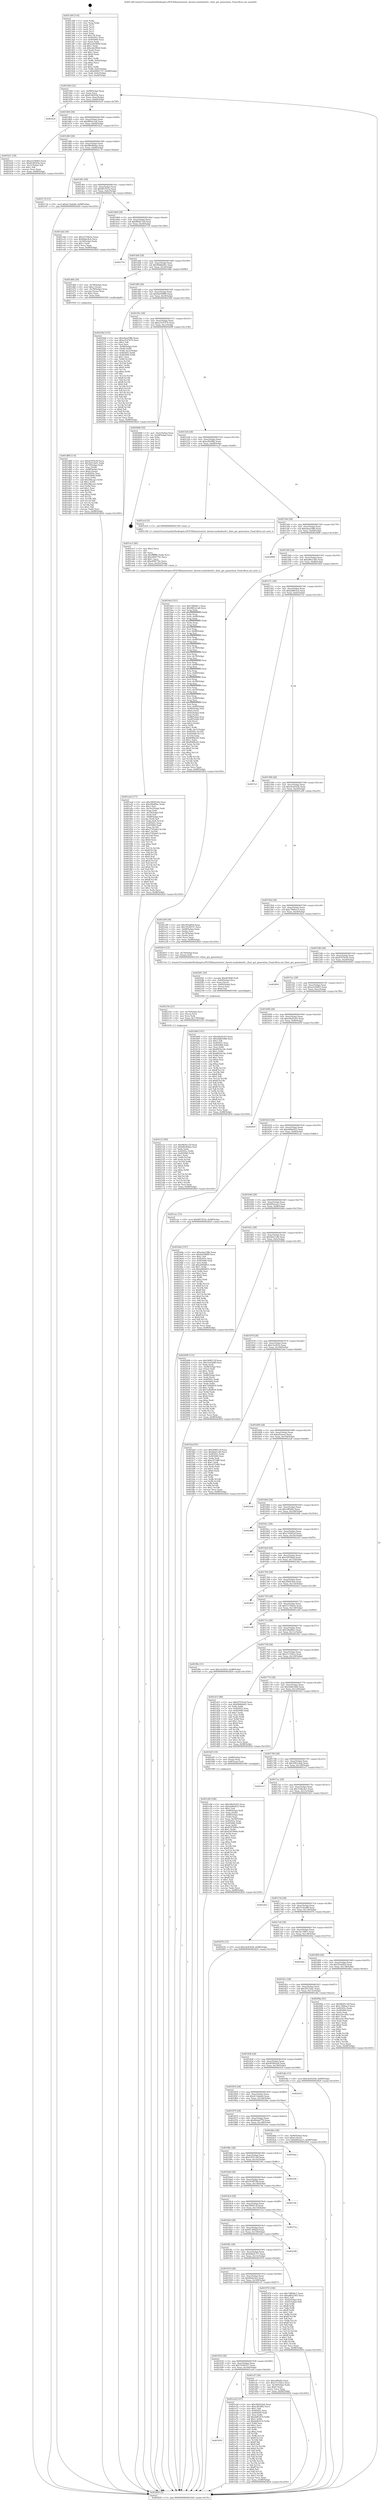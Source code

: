 digraph "0x4013d0" {
  label = "0x4013d0 (/mnt/c/Users/mathe/Desktop/tcc/POCII/binaries/extr_darwin-xnubsdnetif.c_ifnet_get_generation_Final-ollvm.out::main(0))"
  labelloc = "t"
  node[shape=record]

  Entry [label="",width=0.3,height=0.3,shape=circle,fillcolor=black,style=filled]
  "0x401444" [label="{
     0x401444 [32]\l
     | [instrs]\l
     &nbsp;&nbsp;0x401444 \<+6\>: mov -0x98(%rbp),%eax\l
     &nbsp;&nbsp;0x40144a \<+2\>: mov %eax,%ecx\l
     &nbsp;&nbsp;0x40144c \<+6\>: sub $0x814b5f3b,%ecx\l
     &nbsp;&nbsp;0x401452 \<+6\>: mov %eax,-0xac(%rbp)\l
     &nbsp;&nbsp;0x401458 \<+6\>: mov %ecx,-0xb0(%rbp)\l
     &nbsp;&nbsp;0x40145e \<+6\>: je 0000000000401b3f \<main+0x76f\>\l
  }"]
  "0x401b3f" [label="{
     0x401b3f\l
  }", style=dashed]
  "0x401464" [label="{
     0x401464 [28]\l
     | [instrs]\l
     &nbsp;&nbsp;0x401464 \<+5\>: jmp 0000000000401469 \<main+0x99\>\l
     &nbsp;&nbsp;0x401469 \<+6\>: mov -0xac(%rbp),%eax\l
     &nbsp;&nbsp;0x40146f \<+5\>: sub $0x8802e1a8,%eax\l
     &nbsp;&nbsp;0x401474 \<+6\>: mov %eax,-0xb4(%rbp)\l
     &nbsp;&nbsp;0x40147a \<+6\>: je 0000000000401b21 \<main+0x751\>\l
  }"]
  Exit [label="",width=0.3,height=0.3,shape=circle,fillcolor=black,style=filled,peripheries=2]
  "0x401b21" [label="{
     0x401b21 [30]\l
     | [instrs]\l
     &nbsp;&nbsp;0x401b21 \<+5\>: mov $0xe2226003,%eax\l
     &nbsp;&nbsp;0x401b26 \<+5\>: mov $0x814b5f3b,%ecx\l
     &nbsp;&nbsp;0x401b2b \<+3\>: mov -0x31(%rbp),%dl\l
     &nbsp;&nbsp;0x401b2e \<+3\>: test $0x1,%dl\l
     &nbsp;&nbsp;0x401b31 \<+3\>: cmovne %ecx,%eax\l
     &nbsp;&nbsp;0x401b34 \<+6\>: mov %eax,-0x98(%rbp)\l
     &nbsp;&nbsp;0x401b3a \<+5\>: jmp 0000000000402820 \<main+0x1450\>\l
  }"]
  "0x401480" [label="{
     0x401480 [28]\l
     | [instrs]\l
     &nbsp;&nbsp;0x401480 \<+5\>: jmp 0000000000401485 \<main+0xb5\>\l
     &nbsp;&nbsp;0x401485 \<+6\>: mov -0xac(%rbp),%eax\l
     &nbsp;&nbsp;0x40148b \<+5\>: sub $0x88e90dae,%eax\l
     &nbsp;&nbsp;0x401490 \<+6\>: mov %eax,-0xb8(%rbp)\l
     &nbsp;&nbsp;0x401496 \<+6\>: je 000000000040217d \<main+0xdad\>\l
  }"]
  "0x402123" [label="{
     0x402123 [90]\l
     | [instrs]\l
     &nbsp;&nbsp;0x402123 \<+5\>: mov $0x9826132f,%eax\l
     &nbsp;&nbsp;0x402128 \<+5\>: mov $0x88e90dae,%esi\l
     &nbsp;&nbsp;0x40212d \<+2\>: xor %edx,%edx\l
     &nbsp;&nbsp;0x40212f \<+8\>: mov 0x40505c,%r8d\l
     &nbsp;&nbsp;0x402137 \<+8\>: mov 0x405060,%r9d\l
     &nbsp;&nbsp;0x40213f \<+3\>: sub $0x1,%edx\l
     &nbsp;&nbsp;0x402142 \<+3\>: mov %r8d,%r10d\l
     &nbsp;&nbsp;0x402145 \<+3\>: add %edx,%r10d\l
     &nbsp;&nbsp;0x402148 \<+4\>: imul %r10d,%r8d\l
     &nbsp;&nbsp;0x40214c \<+4\>: and $0x1,%r8d\l
     &nbsp;&nbsp;0x402150 \<+4\>: cmp $0x0,%r8d\l
     &nbsp;&nbsp;0x402154 \<+4\>: sete %r11b\l
     &nbsp;&nbsp;0x402158 \<+4\>: cmp $0xa,%r9d\l
     &nbsp;&nbsp;0x40215c \<+3\>: setl %bl\l
     &nbsp;&nbsp;0x40215f \<+3\>: mov %r11b,%r14b\l
     &nbsp;&nbsp;0x402162 \<+3\>: and %bl,%r14b\l
     &nbsp;&nbsp;0x402165 \<+3\>: xor %bl,%r11b\l
     &nbsp;&nbsp;0x402168 \<+3\>: or %r11b,%r14b\l
     &nbsp;&nbsp;0x40216b \<+4\>: test $0x1,%r14b\l
     &nbsp;&nbsp;0x40216f \<+3\>: cmovne %esi,%eax\l
     &nbsp;&nbsp;0x402172 \<+6\>: mov %eax,-0x98(%rbp)\l
     &nbsp;&nbsp;0x402178 \<+5\>: jmp 0000000000402820 \<main+0x1450\>\l
  }"]
  "0x40217d" [label="{
     0x40217d [15]\l
     | [instrs]\l
     &nbsp;&nbsp;0x40217d \<+10\>: movl $0x411bdab4,-0x98(%rbp)\l
     &nbsp;&nbsp;0x402187 \<+5\>: jmp 0000000000402820 \<main+0x1450\>\l
  }"]
  "0x40149c" [label="{
     0x40149c [28]\l
     | [instrs]\l
     &nbsp;&nbsp;0x40149c \<+5\>: jmp 00000000004014a1 \<main+0xd1\>\l
     &nbsp;&nbsp;0x4014a1 \<+6\>: mov -0xac(%rbp),%eax\l
     &nbsp;&nbsp;0x4014a7 \<+5\>: sub $0x8f57f25a,%eax\l
     &nbsp;&nbsp;0x4014ac \<+6\>: mov %eax,-0xbc(%rbp)\l
     &nbsp;&nbsp;0x4014b2 \<+6\>: je 0000000000401cbb \<main+0x8eb\>\l
  }"]
  "0x40210e" [label="{
     0x40210e [21]\l
     | [instrs]\l
     &nbsp;&nbsp;0x40210e \<+4\>: mov -0x70(%rbp),%rcx\l
     &nbsp;&nbsp;0x402112 \<+3\>: mov (%rcx),%rcx\l
     &nbsp;&nbsp;0x402115 \<+3\>: mov %rcx,%rdi\l
     &nbsp;&nbsp;0x402118 \<+6\>: mov %eax,-0x170(%rbp)\l
     &nbsp;&nbsp;0x40211e \<+5\>: call 0000000000401030 \<free@plt\>\l
     | [calls]\l
     &nbsp;&nbsp;0x401030 \{1\} (unknown)\l
  }"]
  "0x401cbb" [label="{
     0x401cbb [30]\l
     | [instrs]\l
     &nbsp;&nbsp;0x401cbb \<+5\>: mov $0x23758a5e,%eax\l
     &nbsp;&nbsp;0x401cc0 \<+5\>: mov $0x6fa6c4cb,%ecx\l
     &nbsp;&nbsp;0x401cc5 \<+3\>: mov -0x30(%rbp),%edx\l
     &nbsp;&nbsp;0x401cc8 \<+3\>: cmp $0x1,%edx\l
     &nbsp;&nbsp;0x401ccb \<+3\>: cmovl %ecx,%eax\l
     &nbsp;&nbsp;0x401cce \<+6\>: mov %eax,-0x98(%rbp)\l
     &nbsp;&nbsp;0x401cd4 \<+5\>: jmp 0000000000402820 \<main+0x1450\>\l
  }"]
  "0x4014b8" [label="{
     0x4014b8 [28]\l
     | [instrs]\l
     &nbsp;&nbsp;0x4014b8 \<+5\>: jmp 00000000004014bd \<main+0xed\>\l
     &nbsp;&nbsp;0x4014bd \<+6\>: mov -0xac(%rbp),%eax\l
     &nbsp;&nbsp;0x4014c3 \<+5\>: sub $0x9826132f,%eax\l
     &nbsp;&nbsp;0x4014c8 \<+6\>: mov %eax,-0xc0(%rbp)\l
     &nbsp;&nbsp;0x4014ce \<+6\>: je 0000000000402754 \<main+0x1384\>\l
  }"]
  "0x4020f1" [label="{
     0x4020f1 [29]\l
     | [instrs]\l
     &nbsp;&nbsp;0x4020f1 \<+10\>: movabs $0x4030d6,%rdi\l
     &nbsp;&nbsp;0x4020fb \<+4\>: mov -0x60(%rbp),%rcx\l
     &nbsp;&nbsp;0x4020ff \<+2\>: mov %eax,(%rcx)\l
     &nbsp;&nbsp;0x402101 \<+4\>: mov -0x60(%rbp),%rcx\l
     &nbsp;&nbsp;0x402105 \<+2\>: mov (%rcx),%esi\l
     &nbsp;&nbsp;0x402107 \<+2\>: mov $0x0,%al\l
     &nbsp;&nbsp;0x402109 \<+5\>: call 0000000000401040 \<printf@plt\>\l
     | [calls]\l
     &nbsp;&nbsp;0x401040 \{1\} (unknown)\l
  }"]
  "0x402754" [label="{
     0x402754\l
  }", style=dashed]
  "0x4014d4" [label="{
     0x4014d4 [28]\l
     | [instrs]\l
     &nbsp;&nbsp;0x4014d4 \<+5\>: jmp 00000000004014d9 \<main+0x109\>\l
     &nbsp;&nbsp;0x4014d9 \<+6\>: mov -0xac(%rbp),%eax\l
     &nbsp;&nbsp;0x4014df \<+5\>: sub $0x99dbbd41,%eax\l
     &nbsp;&nbsp;0x4014e4 \<+6\>: mov %eax,-0xc4(%rbp)\l
     &nbsp;&nbsp;0x4014ea \<+6\>: je 0000000000401d6b \<main+0x99b\>\l
  }"]
  "0x401eed" [label="{
     0x401eed [177]\l
     | [instrs]\l
     &nbsp;&nbsp;0x401eed \<+5\>: mov $0x20b914eb,%ecx\l
     &nbsp;&nbsp;0x401ef2 \<+5\>: mov $0x24bdf9ac,%edx\l
     &nbsp;&nbsp;0x401ef7 \<+3\>: mov $0x1,%sil\l
     &nbsp;&nbsp;0x401efa \<+6\>: mov -0x16c(%rbp),%edi\l
     &nbsp;&nbsp;0x401f00 \<+3\>: imul %eax,%edi\l
     &nbsp;&nbsp;0x401f03 \<+4\>: mov -0x70(%rbp),%r8\l
     &nbsp;&nbsp;0x401f07 \<+3\>: mov (%r8),%r8\l
     &nbsp;&nbsp;0x401f0a \<+4\>: mov -0x68(%rbp),%r9\l
     &nbsp;&nbsp;0x401f0e \<+3\>: movslq (%r9),%r9\l
     &nbsp;&nbsp;0x401f11 \<+4\>: mov %edi,(%r8,%r9,4)\l
     &nbsp;&nbsp;0x401f15 \<+7\>: mov 0x40505c,%eax\l
     &nbsp;&nbsp;0x401f1c \<+7\>: mov 0x405060,%edi\l
     &nbsp;&nbsp;0x401f23 \<+3\>: mov %eax,%r10d\l
     &nbsp;&nbsp;0x401f26 \<+7\>: add $0x275f2dd3,%r10d\l
     &nbsp;&nbsp;0x401f2d \<+4\>: sub $0x1,%r10d\l
     &nbsp;&nbsp;0x401f31 \<+7\>: sub $0x275f2dd3,%r10d\l
     &nbsp;&nbsp;0x401f38 \<+4\>: imul %r10d,%eax\l
     &nbsp;&nbsp;0x401f3c \<+3\>: and $0x1,%eax\l
     &nbsp;&nbsp;0x401f3f \<+3\>: cmp $0x0,%eax\l
     &nbsp;&nbsp;0x401f42 \<+4\>: sete %r11b\l
     &nbsp;&nbsp;0x401f46 \<+3\>: cmp $0xa,%edi\l
     &nbsp;&nbsp;0x401f49 \<+3\>: setl %bl\l
     &nbsp;&nbsp;0x401f4c \<+3\>: mov %r11b,%r14b\l
     &nbsp;&nbsp;0x401f4f \<+4\>: xor $0xff,%r14b\l
     &nbsp;&nbsp;0x401f53 \<+3\>: mov %bl,%r15b\l
     &nbsp;&nbsp;0x401f56 \<+4\>: xor $0xff,%r15b\l
     &nbsp;&nbsp;0x401f5a \<+4\>: xor $0x0,%sil\l
     &nbsp;&nbsp;0x401f5e \<+3\>: mov %r14b,%r12b\l
     &nbsp;&nbsp;0x401f61 \<+4\>: and $0x0,%r12b\l
     &nbsp;&nbsp;0x401f65 \<+3\>: and %sil,%r11b\l
     &nbsp;&nbsp;0x401f68 \<+3\>: mov %r15b,%r13b\l
     &nbsp;&nbsp;0x401f6b \<+4\>: and $0x0,%r13b\l
     &nbsp;&nbsp;0x401f6f \<+3\>: and %sil,%bl\l
     &nbsp;&nbsp;0x401f72 \<+3\>: or %r11b,%r12b\l
     &nbsp;&nbsp;0x401f75 \<+3\>: or %bl,%r13b\l
     &nbsp;&nbsp;0x401f78 \<+3\>: xor %r13b,%r12b\l
     &nbsp;&nbsp;0x401f7b \<+3\>: or %r15b,%r14b\l
     &nbsp;&nbsp;0x401f7e \<+4\>: xor $0xff,%r14b\l
     &nbsp;&nbsp;0x401f82 \<+4\>: or $0x0,%sil\l
     &nbsp;&nbsp;0x401f86 \<+3\>: and %sil,%r14b\l
     &nbsp;&nbsp;0x401f89 \<+3\>: or %r14b,%r12b\l
     &nbsp;&nbsp;0x401f8c \<+4\>: test $0x1,%r12b\l
     &nbsp;&nbsp;0x401f90 \<+3\>: cmovne %edx,%ecx\l
     &nbsp;&nbsp;0x401f93 \<+6\>: mov %ecx,-0x98(%rbp)\l
     &nbsp;&nbsp;0x401f99 \<+5\>: jmp 0000000000402820 \<main+0x1450\>\l
  }"]
  "0x401d6b" [label="{
     0x401d6b [29]\l
     | [instrs]\l
     &nbsp;&nbsp;0x401d6b \<+4\>: mov -0x78(%rbp),%rax\l
     &nbsp;&nbsp;0x401d6f \<+6\>: movl $0x1,(%rax)\l
     &nbsp;&nbsp;0x401d75 \<+4\>: mov -0x78(%rbp),%rax\l
     &nbsp;&nbsp;0x401d79 \<+3\>: movslq (%rax),%rax\l
     &nbsp;&nbsp;0x401d7c \<+4\>: shl $0x2,%rax\l
     &nbsp;&nbsp;0x401d80 \<+3\>: mov %rax,%rdi\l
     &nbsp;&nbsp;0x401d83 \<+5\>: call 0000000000401050 \<malloc@plt\>\l
     | [calls]\l
     &nbsp;&nbsp;0x401050 \{1\} (unknown)\l
  }"]
  "0x4014f0" [label="{
     0x4014f0 [28]\l
     | [instrs]\l
     &nbsp;&nbsp;0x4014f0 \<+5\>: jmp 00000000004014f5 \<main+0x125\>\l
     &nbsp;&nbsp;0x4014f5 \<+6\>: mov -0xac(%rbp),%eax\l
     &nbsp;&nbsp;0x4014fb \<+5\>: sub $0x9a0568f9,%eax\l
     &nbsp;&nbsp;0x401500 \<+6\>: mov %eax,-0xc8(%rbp)\l
     &nbsp;&nbsp;0x401506 \<+6\>: je 000000000040256d \<main+0x119d\>\l
  }"]
  "0x401ec5" [label="{
     0x401ec5 [40]\l
     | [instrs]\l
     &nbsp;&nbsp;0x401ec5 \<+5\>: mov $0x2,%ecx\l
     &nbsp;&nbsp;0x401eca \<+1\>: cltd\l
     &nbsp;&nbsp;0x401ecb \<+2\>: idiv %ecx\l
     &nbsp;&nbsp;0x401ecd \<+6\>: imul $0xfffffffe,%edx,%ecx\l
     &nbsp;&nbsp;0x401ed3 \<+6\>: add $0xe40077bc,%ecx\l
     &nbsp;&nbsp;0x401ed9 \<+3\>: add $0x1,%ecx\l
     &nbsp;&nbsp;0x401edc \<+6\>: sub $0xe40077bc,%ecx\l
     &nbsp;&nbsp;0x401ee2 \<+6\>: mov %ecx,-0x16c(%rbp)\l
     &nbsp;&nbsp;0x401ee8 \<+5\>: call 0000000000401160 \<next_i\>\l
     | [calls]\l
     &nbsp;&nbsp;0x401160 \{1\} (/mnt/c/Users/mathe/Desktop/tcc/POCII/binaries/extr_darwin-xnubsdnetif.c_ifnet_get_generation_Final-ollvm.out::next_i)\l
  }"]
  "0x40256d" [label="{
     0x40256d [155]\l
     | [instrs]\l
     &nbsp;&nbsp;0x40256d \<+5\>: mov $0xa4aa108b,%eax\l
     &nbsp;&nbsp;0x402572 \<+5\>: mov $0xa31d7474,%ecx\l
     &nbsp;&nbsp;0x402577 \<+2\>: mov $0x1,%dl\l
     &nbsp;&nbsp;0x402579 \<+2\>: xor %esi,%esi\l
     &nbsp;&nbsp;0x40257b \<+7\>: mov -0x90(%rbp),%rdi\l
     &nbsp;&nbsp;0x402582 \<+3\>: mov (%rdi),%r8d\l
     &nbsp;&nbsp;0x402585 \<+4\>: mov %r8d,-0x2c(%rbp)\l
     &nbsp;&nbsp;0x402589 \<+8\>: mov 0x40505c,%r8d\l
     &nbsp;&nbsp;0x402591 \<+8\>: mov 0x405060,%r9d\l
     &nbsp;&nbsp;0x402599 \<+3\>: sub $0x1,%esi\l
     &nbsp;&nbsp;0x40259c \<+3\>: mov %r8d,%r10d\l
     &nbsp;&nbsp;0x40259f \<+3\>: add %esi,%r10d\l
     &nbsp;&nbsp;0x4025a2 \<+4\>: imul %r10d,%r8d\l
     &nbsp;&nbsp;0x4025a6 \<+4\>: and $0x1,%r8d\l
     &nbsp;&nbsp;0x4025aa \<+4\>: cmp $0x0,%r8d\l
     &nbsp;&nbsp;0x4025ae \<+4\>: sete %r11b\l
     &nbsp;&nbsp;0x4025b2 \<+4\>: cmp $0xa,%r9d\l
     &nbsp;&nbsp;0x4025b6 \<+3\>: setl %bl\l
     &nbsp;&nbsp;0x4025b9 \<+3\>: mov %r11b,%r14b\l
     &nbsp;&nbsp;0x4025bc \<+4\>: xor $0xff,%r14b\l
     &nbsp;&nbsp;0x4025c0 \<+3\>: mov %bl,%r15b\l
     &nbsp;&nbsp;0x4025c3 \<+4\>: xor $0xff,%r15b\l
     &nbsp;&nbsp;0x4025c7 \<+3\>: xor $0x0,%dl\l
     &nbsp;&nbsp;0x4025ca \<+3\>: mov %r14b,%r12b\l
     &nbsp;&nbsp;0x4025cd \<+4\>: and $0x0,%r12b\l
     &nbsp;&nbsp;0x4025d1 \<+3\>: and %dl,%r11b\l
     &nbsp;&nbsp;0x4025d4 \<+3\>: mov %r15b,%r13b\l
     &nbsp;&nbsp;0x4025d7 \<+4\>: and $0x0,%r13b\l
     &nbsp;&nbsp;0x4025db \<+2\>: and %dl,%bl\l
     &nbsp;&nbsp;0x4025dd \<+3\>: or %r11b,%r12b\l
     &nbsp;&nbsp;0x4025e0 \<+3\>: or %bl,%r13b\l
     &nbsp;&nbsp;0x4025e3 \<+3\>: xor %r13b,%r12b\l
     &nbsp;&nbsp;0x4025e6 \<+3\>: or %r15b,%r14b\l
     &nbsp;&nbsp;0x4025e9 \<+4\>: xor $0xff,%r14b\l
     &nbsp;&nbsp;0x4025ed \<+3\>: or $0x0,%dl\l
     &nbsp;&nbsp;0x4025f0 \<+3\>: and %dl,%r14b\l
     &nbsp;&nbsp;0x4025f3 \<+3\>: or %r14b,%r12b\l
     &nbsp;&nbsp;0x4025f6 \<+4\>: test $0x1,%r12b\l
     &nbsp;&nbsp;0x4025fa \<+3\>: cmovne %ecx,%eax\l
     &nbsp;&nbsp;0x4025fd \<+6\>: mov %eax,-0x98(%rbp)\l
     &nbsp;&nbsp;0x402603 \<+5\>: jmp 0000000000402820 \<main+0x1450\>\l
  }"]
  "0x40150c" [label="{
     0x40150c [28]\l
     | [instrs]\l
     &nbsp;&nbsp;0x40150c \<+5\>: jmp 0000000000401511 \<main+0x141\>\l
     &nbsp;&nbsp;0x401511 \<+6\>: mov -0xac(%rbp),%eax\l
     &nbsp;&nbsp;0x401517 \<+5\>: sub $0xa31d7474,%eax\l
     &nbsp;&nbsp;0x40151c \<+6\>: mov %eax,-0xcc(%rbp)\l
     &nbsp;&nbsp;0x401522 \<+6\>: je 0000000000402608 \<main+0x1238\>\l
  }"]
  "0x401950" [label="{
     0x401950\l
  }", style=dashed]
  "0x402608" [label="{
     0x402608 [18]\l
     | [instrs]\l
     &nbsp;&nbsp;0x402608 \<+3\>: mov -0x2c(%rbp),%eax\l
     &nbsp;&nbsp;0x40260b \<+4\>: lea -0x28(%rbp),%rsp\l
     &nbsp;&nbsp;0x40260f \<+1\>: pop %rbx\l
     &nbsp;&nbsp;0x402610 \<+2\>: pop %r12\l
     &nbsp;&nbsp;0x402612 \<+2\>: pop %r13\l
     &nbsp;&nbsp;0x402614 \<+2\>: pop %r14\l
     &nbsp;&nbsp;0x402616 \<+2\>: pop %r15\l
     &nbsp;&nbsp;0x402618 \<+1\>: pop %rbp\l
     &nbsp;&nbsp;0x402619 \<+1\>: ret\l
  }"]
  "0x401528" [label="{
     0x401528 [28]\l
     | [instrs]\l
     &nbsp;&nbsp;0x401528 \<+5\>: jmp 000000000040152d \<main+0x15d\>\l
     &nbsp;&nbsp;0x40152d \<+6\>: mov -0xac(%rbp),%eax\l
     &nbsp;&nbsp;0x401533 \<+5\>: sub $0xa3fe5f82,%eax\l
     &nbsp;&nbsp;0x401538 \<+6\>: mov %eax,-0xd0(%rbp)\l
     &nbsp;&nbsp;0x40153e \<+6\>: je 0000000000401ec0 \<main+0xaf0\>\l
  }"]
  "0x401e2d" [label="{
     0x401e2d [147]\l
     | [instrs]\l
     &nbsp;&nbsp;0x401e2d \<+5\>: mov $0x20b914eb,%eax\l
     &nbsp;&nbsp;0x401e32 \<+5\>: mov $0xa3fe5f82,%ecx\l
     &nbsp;&nbsp;0x401e37 \<+2\>: mov $0x1,%dl\l
     &nbsp;&nbsp;0x401e39 \<+7\>: mov 0x40505c,%esi\l
     &nbsp;&nbsp;0x401e40 \<+7\>: mov 0x405060,%edi\l
     &nbsp;&nbsp;0x401e47 \<+3\>: mov %esi,%r8d\l
     &nbsp;&nbsp;0x401e4a \<+7\>: add $0xfefb5470,%r8d\l
     &nbsp;&nbsp;0x401e51 \<+4\>: sub $0x1,%r8d\l
     &nbsp;&nbsp;0x401e55 \<+7\>: sub $0xfefb5470,%r8d\l
     &nbsp;&nbsp;0x401e5c \<+4\>: imul %r8d,%esi\l
     &nbsp;&nbsp;0x401e60 \<+3\>: and $0x1,%esi\l
     &nbsp;&nbsp;0x401e63 \<+3\>: cmp $0x0,%esi\l
     &nbsp;&nbsp;0x401e66 \<+4\>: sete %r9b\l
     &nbsp;&nbsp;0x401e6a \<+3\>: cmp $0xa,%edi\l
     &nbsp;&nbsp;0x401e6d \<+4\>: setl %r10b\l
     &nbsp;&nbsp;0x401e71 \<+3\>: mov %r9b,%r11b\l
     &nbsp;&nbsp;0x401e74 \<+4\>: xor $0xff,%r11b\l
     &nbsp;&nbsp;0x401e78 \<+3\>: mov %r10b,%bl\l
     &nbsp;&nbsp;0x401e7b \<+3\>: xor $0xff,%bl\l
     &nbsp;&nbsp;0x401e7e \<+3\>: xor $0x0,%dl\l
     &nbsp;&nbsp;0x401e81 \<+3\>: mov %r11b,%r14b\l
     &nbsp;&nbsp;0x401e84 \<+4\>: and $0x0,%r14b\l
     &nbsp;&nbsp;0x401e88 \<+3\>: and %dl,%r9b\l
     &nbsp;&nbsp;0x401e8b \<+3\>: mov %bl,%r15b\l
     &nbsp;&nbsp;0x401e8e \<+4\>: and $0x0,%r15b\l
     &nbsp;&nbsp;0x401e92 \<+3\>: and %dl,%r10b\l
     &nbsp;&nbsp;0x401e95 \<+3\>: or %r9b,%r14b\l
     &nbsp;&nbsp;0x401e98 \<+3\>: or %r10b,%r15b\l
     &nbsp;&nbsp;0x401e9b \<+3\>: xor %r15b,%r14b\l
     &nbsp;&nbsp;0x401e9e \<+3\>: or %bl,%r11b\l
     &nbsp;&nbsp;0x401ea1 \<+4\>: xor $0xff,%r11b\l
     &nbsp;&nbsp;0x401ea5 \<+3\>: or $0x0,%dl\l
     &nbsp;&nbsp;0x401ea8 \<+3\>: and %dl,%r11b\l
     &nbsp;&nbsp;0x401eab \<+3\>: or %r11b,%r14b\l
     &nbsp;&nbsp;0x401eae \<+4\>: test $0x1,%r14b\l
     &nbsp;&nbsp;0x401eb2 \<+3\>: cmovne %ecx,%eax\l
     &nbsp;&nbsp;0x401eb5 \<+6\>: mov %eax,-0x98(%rbp)\l
     &nbsp;&nbsp;0x401ebb \<+5\>: jmp 0000000000402820 \<main+0x1450\>\l
  }"]
  "0x401ec0" [label="{
     0x401ec0 [5]\l
     | [instrs]\l
     &nbsp;&nbsp;0x401ec0 \<+5\>: call 0000000000401160 \<next_i\>\l
     | [calls]\l
     &nbsp;&nbsp;0x401160 \{1\} (/mnt/c/Users/mathe/Desktop/tcc/POCII/binaries/extr_darwin-xnubsdnetif.c_ifnet_get_generation_Final-ollvm.out::next_i)\l
  }"]
  "0x401544" [label="{
     0x401544 [28]\l
     | [instrs]\l
     &nbsp;&nbsp;0x401544 \<+5\>: jmp 0000000000401549 \<main+0x179\>\l
     &nbsp;&nbsp;0x401549 \<+6\>: mov -0xac(%rbp),%eax\l
     &nbsp;&nbsp;0x40154f \<+5\>: sub $0xa4aa108b,%eax\l
     &nbsp;&nbsp;0x401554 \<+6\>: mov %eax,-0xd4(%rbp)\l
     &nbsp;&nbsp;0x40155a \<+6\>: je 0000000000402808 \<main+0x1438\>\l
  }"]
  "0x401d88" [label="{
     0x401d88 [114]\l
     | [instrs]\l
     &nbsp;&nbsp;0x401d88 \<+5\>: mov $0xd797fa30,%ecx\l
     &nbsp;&nbsp;0x401d8d \<+5\>: mov $0x3f253a41,%edx\l
     &nbsp;&nbsp;0x401d92 \<+4\>: mov -0x70(%rbp),%rdi\l
     &nbsp;&nbsp;0x401d96 \<+3\>: mov %rax,(%rdi)\l
     &nbsp;&nbsp;0x401d99 \<+4\>: mov -0x68(%rbp),%rax\l
     &nbsp;&nbsp;0x401d9d \<+6\>: movl $0x0,(%rax)\l
     &nbsp;&nbsp;0x401da3 \<+7\>: mov 0x40505c,%esi\l
     &nbsp;&nbsp;0x401daa \<+8\>: mov 0x405060,%r8d\l
     &nbsp;&nbsp;0x401db2 \<+3\>: mov %esi,%r9d\l
     &nbsp;&nbsp;0x401db5 \<+7\>: add $0x58bcaa3,%r9d\l
     &nbsp;&nbsp;0x401dbc \<+4\>: sub $0x1,%r9d\l
     &nbsp;&nbsp;0x401dc0 \<+7\>: sub $0x58bcaa3,%r9d\l
     &nbsp;&nbsp;0x401dc7 \<+4\>: imul %r9d,%esi\l
     &nbsp;&nbsp;0x401dcb \<+3\>: and $0x1,%esi\l
     &nbsp;&nbsp;0x401dce \<+3\>: cmp $0x0,%esi\l
     &nbsp;&nbsp;0x401dd1 \<+4\>: sete %r10b\l
     &nbsp;&nbsp;0x401dd5 \<+4\>: cmp $0xa,%r8d\l
     &nbsp;&nbsp;0x401dd9 \<+4\>: setl %r11b\l
     &nbsp;&nbsp;0x401ddd \<+3\>: mov %r10b,%bl\l
     &nbsp;&nbsp;0x401de0 \<+3\>: and %r11b,%bl\l
     &nbsp;&nbsp;0x401de3 \<+3\>: xor %r11b,%r10b\l
     &nbsp;&nbsp;0x401de6 \<+3\>: or %r10b,%bl\l
     &nbsp;&nbsp;0x401de9 \<+3\>: test $0x1,%bl\l
     &nbsp;&nbsp;0x401dec \<+3\>: cmovne %edx,%ecx\l
     &nbsp;&nbsp;0x401def \<+6\>: mov %ecx,-0x98(%rbp)\l
     &nbsp;&nbsp;0x401df5 \<+5\>: jmp 0000000000402820 \<main+0x1450\>\l
  }"]
  "0x402808" [label="{
     0x402808\l
  }", style=dashed]
  "0x401560" [label="{
     0x401560 [28]\l
     | [instrs]\l
     &nbsp;&nbsp;0x401560 \<+5\>: jmp 0000000000401565 \<main+0x195\>\l
     &nbsp;&nbsp;0x401565 \<+6\>: mov -0xac(%rbp),%eax\l
     &nbsp;&nbsp;0x40156b \<+5\>: sub $0xa86e2365,%eax\l
     &nbsp;&nbsp;0x401570 \<+6\>: mov %eax,-0xd8(%rbp)\l
     &nbsp;&nbsp;0x401576 \<+6\>: je 00000000004019e0 \<main+0x610\>\l
  }"]
  "0x401934" [label="{
     0x401934 [28]\l
     | [instrs]\l
     &nbsp;&nbsp;0x401934 \<+5\>: jmp 0000000000401939 \<main+0x569\>\l
     &nbsp;&nbsp;0x401939 \<+6\>: mov -0xac(%rbp),%eax\l
     &nbsp;&nbsp;0x40193f \<+5\>: sub $0x7d160537,%eax\l
     &nbsp;&nbsp;0x401944 \<+6\>: mov %eax,-0x164(%rbp)\l
     &nbsp;&nbsp;0x40194a \<+6\>: je 0000000000401e2d \<main+0xa5d\>\l
  }"]
  "0x4019e0" [label="{
     0x4019e0 [321]\l
     | [instrs]\l
     &nbsp;&nbsp;0x4019e0 \<+5\>: mov $0x7df6d4c1,%eax\l
     &nbsp;&nbsp;0x4019e5 \<+5\>: mov $0x8802e1a8,%ecx\l
     &nbsp;&nbsp;0x4019ea \<+3\>: mov %rsp,%rdx\l
     &nbsp;&nbsp;0x4019ed \<+4\>: add $0xfffffffffffffff0,%rdx\l
     &nbsp;&nbsp;0x4019f1 \<+3\>: mov %rdx,%rsp\l
     &nbsp;&nbsp;0x4019f4 \<+7\>: mov %rdx,-0x90(%rbp)\l
     &nbsp;&nbsp;0x4019fb \<+3\>: mov %rsp,%rdx\l
     &nbsp;&nbsp;0x4019fe \<+4\>: add $0xfffffffffffffff0,%rdx\l
     &nbsp;&nbsp;0x401a02 \<+3\>: mov %rdx,%rsp\l
     &nbsp;&nbsp;0x401a05 \<+3\>: mov %rsp,%rsi\l
     &nbsp;&nbsp;0x401a08 \<+4\>: add $0xfffffffffffffff0,%rsi\l
     &nbsp;&nbsp;0x401a0c \<+3\>: mov %rsi,%rsp\l
     &nbsp;&nbsp;0x401a0f \<+7\>: mov %rsi,-0x88(%rbp)\l
     &nbsp;&nbsp;0x401a16 \<+3\>: mov %rsp,%rsi\l
     &nbsp;&nbsp;0x401a19 \<+4\>: add $0xfffffffffffffff0,%rsi\l
     &nbsp;&nbsp;0x401a1d \<+3\>: mov %rsi,%rsp\l
     &nbsp;&nbsp;0x401a20 \<+4\>: mov %rsi,-0x80(%rbp)\l
     &nbsp;&nbsp;0x401a24 \<+3\>: mov %rsp,%rsi\l
     &nbsp;&nbsp;0x401a27 \<+4\>: add $0xfffffffffffffff0,%rsi\l
     &nbsp;&nbsp;0x401a2b \<+3\>: mov %rsi,%rsp\l
     &nbsp;&nbsp;0x401a2e \<+4\>: mov %rsi,-0x78(%rbp)\l
     &nbsp;&nbsp;0x401a32 \<+3\>: mov %rsp,%rsi\l
     &nbsp;&nbsp;0x401a35 \<+4\>: add $0xfffffffffffffff0,%rsi\l
     &nbsp;&nbsp;0x401a39 \<+3\>: mov %rsi,%rsp\l
     &nbsp;&nbsp;0x401a3c \<+4\>: mov %rsi,-0x70(%rbp)\l
     &nbsp;&nbsp;0x401a40 \<+3\>: mov %rsp,%rsi\l
     &nbsp;&nbsp;0x401a43 \<+4\>: add $0xfffffffffffffff0,%rsi\l
     &nbsp;&nbsp;0x401a47 \<+3\>: mov %rsi,%rsp\l
     &nbsp;&nbsp;0x401a4a \<+4\>: mov %rsi,-0x68(%rbp)\l
     &nbsp;&nbsp;0x401a4e \<+3\>: mov %rsp,%rsi\l
     &nbsp;&nbsp;0x401a51 \<+4\>: add $0xfffffffffffffff0,%rsi\l
     &nbsp;&nbsp;0x401a55 \<+3\>: mov %rsi,%rsp\l
     &nbsp;&nbsp;0x401a58 \<+4\>: mov %rsi,-0x60(%rbp)\l
     &nbsp;&nbsp;0x401a5c \<+3\>: mov %rsp,%rsi\l
     &nbsp;&nbsp;0x401a5f \<+4\>: add $0xfffffffffffffff0,%rsi\l
     &nbsp;&nbsp;0x401a63 \<+3\>: mov %rsi,%rsp\l
     &nbsp;&nbsp;0x401a66 \<+4\>: mov %rsi,-0x58(%rbp)\l
     &nbsp;&nbsp;0x401a6a \<+3\>: mov %rsp,%rsi\l
     &nbsp;&nbsp;0x401a6d \<+4\>: add $0xfffffffffffffff0,%rsi\l
     &nbsp;&nbsp;0x401a71 \<+3\>: mov %rsi,%rsp\l
     &nbsp;&nbsp;0x401a74 \<+4\>: mov %rsi,-0x50(%rbp)\l
     &nbsp;&nbsp;0x401a78 \<+3\>: mov %rsp,%rsi\l
     &nbsp;&nbsp;0x401a7b \<+4\>: add $0xfffffffffffffff0,%rsi\l
     &nbsp;&nbsp;0x401a7f \<+3\>: mov %rsi,%rsp\l
     &nbsp;&nbsp;0x401a82 \<+4\>: mov %rsi,-0x48(%rbp)\l
     &nbsp;&nbsp;0x401a86 \<+3\>: mov %rsp,%rsi\l
     &nbsp;&nbsp;0x401a89 \<+4\>: add $0xfffffffffffffff0,%rsi\l
     &nbsp;&nbsp;0x401a8d \<+3\>: mov %rsi,%rsp\l
     &nbsp;&nbsp;0x401a90 \<+4\>: mov %rsi,-0x40(%rbp)\l
     &nbsp;&nbsp;0x401a94 \<+7\>: mov -0x90(%rbp),%rsi\l
     &nbsp;&nbsp;0x401a9b \<+6\>: movl $0x0,(%rsi)\l
     &nbsp;&nbsp;0x401aa1 \<+6\>: mov -0x9c(%rbp),%edi\l
     &nbsp;&nbsp;0x401aa7 \<+2\>: mov %edi,(%rdx)\l
     &nbsp;&nbsp;0x401aa9 \<+7\>: mov -0x88(%rbp),%rsi\l
     &nbsp;&nbsp;0x401ab0 \<+7\>: mov -0xa8(%rbp),%r8\l
     &nbsp;&nbsp;0x401ab7 \<+3\>: mov %r8,(%rsi)\l
     &nbsp;&nbsp;0x401aba \<+3\>: cmpl $0x2,(%rdx)\l
     &nbsp;&nbsp;0x401abd \<+4\>: setne %r9b\l
     &nbsp;&nbsp;0x401ac1 \<+4\>: and $0x1,%r9b\l
     &nbsp;&nbsp;0x401ac5 \<+4\>: mov %r9b,-0x31(%rbp)\l
     &nbsp;&nbsp;0x401ac9 \<+8\>: mov 0x40505c,%r10d\l
     &nbsp;&nbsp;0x401ad1 \<+8\>: mov 0x405060,%r11d\l
     &nbsp;&nbsp;0x401ad9 \<+3\>: mov %r10d,%ebx\l
     &nbsp;&nbsp;0x401adc \<+6\>: sub $0xf648bc65,%ebx\l
     &nbsp;&nbsp;0x401ae2 \<+3\>: sub $0x1,%ebx\l
     &nbsp;&nbsp;0x401ae5 \<+6\>: add $0xf648bc65,%ebx\l
     &nbsp;&nbsp;0x401aeb \<+4\>: imul %ebx,%r10d\l
     &nbsp;&nbsp;0x401aef \<+4\>: and $0x1,%r10d\l
     &nbsp;&nbsp;0x401af3 \<+4\>: cmp $0x0,%r10d\l
     &nbsp;&nbsp;0x401af7 \<+4\>: sete %r9b\l
     &nbsp;&nbsp;0x401afb \<+4\>: cmp $0xa,%r11d\l
     &nbsp;&nbsp;0x401aff \<+4\>: setl %r14b\l
     &nbsp;&nbsp;0x401b03 \<+3\>: mov %r9b,%r15b\l
     &nbsp;&nbsp;0x401b06 \<+3\>: and %r14b,%r15b\l
     &nbsp;&nbsp;0x401b09 \<+3\>: xor %r14b,%r9b\l
     &nbsp;&nbsp;0x401b0c \<+3\>: or %r9b,%r15b\l
     &nbsp;&nbsp;0x401b0f \<+4\>: test $0x1,%r15b\l
     &nbsp;&nbsp;0x401b13 \<+3\>: cmovne %ecx,%eax\l
     &nbsp;&nbsp;0x401b16 \<+6\>: mov %eax,-0x98(%rbp)\l
     &nbsp;&nbsp;0x401b1c \<+5\>: jmp 0000000000402820 \<main+0x1450\>\l
  }"]
  "0x40157c" [label="{
     0x40157c [28]\l
     | [instrs]\l
     &nbsp;&nbsp;0x40157c \<+5\>: jmp 0000000000401581 \<main+0x1b1\>\l
     &nbsp;&nbsp;0x401581 \<+6\>: mov -0xac(%rbp),%eax\l
     &nbsp;&nbsp;0x401587 \<+5\>: sub $0xad9fe5e2,%eax\l
     &nbsp;&nbsp;0x40158c \<+6\>: mov %eax,-0xdc(%rbp)\l
     &nbsp;&nbsp;0x401592 \<+6\>: je 00000000004027a1 \<main+0x13d1\>\l
  }"]
  "0x401cf7" [label="{
     0x401cf7 [30]\l
     | [instrs]\l
     &nbsp;&nbsp;0x401cf7 \<+5\>: mov $0xcdf0a82,%eax\l
     &nbsp;&nbsp;0x401cfc \<+5\>: mov $0x27c19dc2,%ecx\l
     &nbsp;&nbsp;0x401d01 \<+3\>: mov -0x30(%rbp),%edx\l
     &nbsp;&nbsp;0x401d04 \<+3\>: cmp $0x0,%edx\l
     &nbsp;&nbsp;0x401d07 \<+3\>: cmove %ecx,%eax\l
     &nbsp;&nbsp;0x401d0a \<+6\>: mov %eax,-0x98(%rbp)\l
     &nbsp;&nbsp;0x401d10 \<+5\>: jmp 0000000000402820 \<main+0x1450\>\l
  }"]
  "0x4027a1" [label="{
     0x4027a1\l
  }", style=dashed]
  "0x401598" [label="{
     0x401598 [28]\l
     | [instrs]\l
     &nbsp;&nbsp;0x401598 \<+5\>: jmp 000000000040159d \<main+0x1cd\>\l
     &nbsp;&nbsp;0x40159d \<+6\>: mov -0xac(%rbp),%eax\l
     &nbsp;&nbsp;0x4015a3 \<+5\>: sub $0xc4e45d3b,%eax\l
     &nbsp;&nbsp;0x4015a8 \<+6\>: mov %eax,-0xe0(%rbp)\l
     &nbsp;&nbsp;0x4015ae \<+6\>: je 0000000000401e09 \<main+0xa39\>\l
  }"]
  "0x401c06" [label="{
     0x401c06 [166]\l
     | [instrs]\l
     &nbsp;&nbsp;0x401c06 \<+5\>: mov $0xe4b2b163,%ecx\l
     &nbsp;&nbsp;0x401c0b \<+5\>: mov $0xe6dbe833,%edx\l
     &nbsp;&nbsp;0x401c10 \<+3\>: mov $0x1,%sil\l
     &nbsp;&nbsp;0x401c13 \<+4\>: mov -0x80(%rbp),%rdi\l
     &nbsp;&nbsp;0x401c17 \<+2\>: mov %eax,(%rdi)\l
     &nbsp;&nbsp;0x401c19 \<+4\>: mov -0x80(%rbp),%rdi\l
     &nbsp;&nbsp;0x401c1d \<+2\>: mov (%rdi),%eax\l
     &nbsp;&nbsp;0x401c1f \<+3\>: mov %eax,-0x30(%rbp)\l
     &nbsp;&nbsp;0x401c22 \<+7\>: mov 0x40505c,%eax\l
     &nbsp;&nbsp;0x401c29 \<+8\>: mov 0x405060,%r8d\l
     &nbsp;&nbsp;0x401c31 \<+3\>: mov %eax,%r9d\l
     &nbsp;&nbsp;0x401c34 \<+7\>: sub $0x6397840a,%r9d\l
     &nbsp;&nbsp;0x401c3b \<+4\>: sub $0x1,%r9d\l
     &nbsp;&nbsp;0x401c3f \<+7\>: add $0x6397840a,%r9d\l
     &nbsp;&nbsp;0x401c46 \<+4\>: imul %r9d,%eax\l
     &nbsp;&nbsp;0x401c4a \<+3\>: and $0x1,%eax\l
     &nbsp;&nbsp;0x401c4d \<+3\>: cmp $0x0,%eax\l
     &nbsp;&nbsp;0x401c50 \<+4\>: sete %r10b\l
     &nbsp;&nbsp;0x401c54 \<+4\>: cmp $0xa,%r8d\l
     &nbsp;&nbsp;0x401c58 \<+4\>: setl %r11b\l
     &nbsp;&nbsp;0x401c5c \<+3\>: mov %r10b,%bl\l
     &nbsp;&nbsp;0x401c5f \<+3\>: xor $0xff,%bl\l
     &nbsp;&nbsp;0x401c62 \<+3\>: mov %r11b,%r14b\l
     &nbsp;&nbsp;0x401c65 \<+4\>: xor $0xff,%r14b\l
     &nbsp;&nbsp;0x401c69 \<+4\>: xor $0x1,%sil\l
     &nbsp;&nbsp;0x401c6d \<+3\>: mov %bl,%r15b\l
     &nbsp;&nbsp;0x401c70 \<+4\>: and $0xff,%r15b\l
     &nbsp;&nbsp;0x401c74 \<+3\>: and %sil,%r10b\l
     &nbsp;&nbsp;0x401c77 \<+3\>: mov %r14b,%r12b\l
     &nbsp;&nbsp;0x401c7a \<+4\>: and $0xff,%r12b\l
     &nbsp;&nbsp;0x401c7e \<+3\>: and %sil,%r11b\l
     &nbsp;&nbsp;0x401c81 \<+3\>: or %r10b,%r15b\l
     &nbsp;&nbsp;0x401c84 \<+3\>: or %r11b,%r12b\l
     &nbsp;&nbsp;0x401c87 \<+3\>: xor %r12b,%r15b\l
     &nbsp;&nbsp;0x401c8a \<+3\>: or %r14b,%bl\l
     &nbsp;&nbsp;0x401c8d \<+3\>: xor $0xff,%bl\l
     &nbsp;&nbsp;0x401c90 \<+4\>: or $0x1,%sil\l
     &nbsp;&nbsp;0x401c94 \<+3\>: and %sil,%bl\l
     &nbsp;&nbsp;0x401c97 \<+3\>: or %bl,%r15b\l
     &nbsp;&nbsp;0x401c9a \<+4\>: test $0x1,%r15b\l
     &nbsp;&nbsp;0x401c9e \<+3\>: cmovne %edx,%ecx\l
     &nbsp;&nbsp;0x401ca1 \<+6\>: mov %ecx,-0x98(%rbp)\l
     &nbsp;&nbsp;0x401ca7 \<+5\>: jmp 0000000000402820 \<main+0x1450\>\l
  }"]
  "0x401e09" [label="{
     0x401e09 [36]\l
     | [instrs]\l
     &nbsp;&nbsp;0x401e09 \<+5\>: mov $0x3f1bdf5d,%eax\l
     &nbsp;&nbsp;0x401e0e \<+5\>: mov $0x7d160537,%ecx\l
     &nbsp;&nbsp;0x401e13 \<+4\>: mov -0x68(%rbp),%rdx\l
     &nbsp;&nbsp;0x401e17 \<+2\>: mov (%rdx),%esi\l
     &nbsp;&nbsp;0x401e19 \<+4\>: mov -0x78(%rbp),%rdx\l
     &nbsp;&nbsp;0x401e1d \<+2\>: cmp (%rdx),%esi\l
     &nbsp;&nbsp;0x401e1f \<+3\>: cmovl %ecx,%eax\l
     &nbsp;&nbsp;0x401e22 \<+6\>: mov %eax,-0x98(%rbp)\l
     &nbsp;&nbsp;0x401e28 \<+5\>: jmp 0000000000402820 \<main+0x1450\>\l
  }"]
  "0x4015b4" [label="{
     0x4015b4 [28]\l
     | [instrs]\l
     &nbsp;&nbsp;0x4015b4 \<+5\>: jmp 00000000004015b9 \<main+0x1e9\>\l
     &nbsp;&nbsp;0x4015b9 \<+6\>: mov -0xac(%rbp),%eax\l
     &nbsp;&nbsp;0x4015bf \<+5\>: sub $0xc7064ac3,%eax\l
     &nbsp;&nbsp;0x4015c4 \<+6\>: mov %eax,-0xe4(%rbp)\l
     &nbsp;&nbsp;0x4015ca \<+6\>: je 00000000004020e5 \<main+0xd15\>\l
  }"]
  "0x4013d0" [label="{
     0x4013d0 [116]\l
     | [instrs]\l
     &nbsp;&nbsp;0x4013d0 \<+1\>: push %rbp\l
     &nbsp;&nbsp;0x4013d1 \<+3\>: mov %rsp,%rbp\l
     &nbsp;&nbsp;0x4013d4 \<+2\>: push %r15\l
     &nbsp;&nbsp;0x4013d6 \<+2\>: push %r14\l
     &nbsp;&nbsp;0x4013d8 \<+2\>: push %r13\l
     &nbsp;&nbsp;0x4013da \<+2\>: push %r12\l
     &nbsp;&nbsp;0x4013dc \<+1\>: push %rbx\l
     &nbsp;&nbsp;0x4013dd \<+7\>: sub $0x178,%rsp\l
     &nbsp;&nbsp;0x4013e4 \<+7\>: mov 0x40505c,%eax\l
     &nbsp;&nbsp;0x4013eb \<+7\>: mov 0x405060,%ecx\l
     &nbsp;&nbsp;0x4013f2 \<+2\>: mov %eax,%edx\l
     &nbsp;&nbsp;0x4013f4 \<+6\>: add $0xcebc90dd,%edx\l
     &nbsp;&nbsp;0x4013fa \<+3\>: sub $0x1,%edx\l
     &nbsp;&nbsp;0x4013fd \<+6\>: sub $0xcebc90dd,%edx\l
     &nbsp;&nbsp;0x401403 \<+3\>: imul %edx,%eax\l
     &nbsp;&nbsp;0x401406 \<+3\>: and $0x1,%eax\l
     &nbsp;&nbsp;0x401409 \<+3\>: cmp $0x0,%eax\l
     &nbsp;&nbsp;0x40140c \<+4\>: sete %r8b\l
     &nbsp;&nbsp;0x401410 \<+4\>: and $0x1,%r8b\l
     &nbsp;&nbsp;0x401414 \<+7\>: mov %r8b,-0x92(%rbp)\l
     &nbsp;&nbsp;0x40141b \<+3\>: cmp $0xa,%ecx\l
     &nbsp;&nbsp;0x40141e \<+4\>: setl %r8b\l
     &nbsp;&nbsp;0x401422 \<+4\>: and $0x1,%r8b\l
     &nbsp;&nbsp;0x401426 \<+7\>: mov %r8b,-0x91(%rbp)\l
     &nbsp;&nbsp;0x40142d \<+10\>: movl $0x649d1757,-0x98(%rbp)\l
     &nbsp;&nbsp;0x401437 \<+6\>: mov %edi,-0x9c(%rbp)\l
     &nbsp;&nbsp;0x40143d \<+7\>: mov %rsi,-0xa8(%rbp)\l
  }"]
  "0x4020e5" [label="{
     0x4020e5 [12]\l
     | [instrs]\l
     &nbsp;&nbsp;0x4020e5 \<+4\>: mov -0x70(%rbp),%rax\l
     &nbsp;&nbsp;0x4020e9 \<+3\>: mov (%rax),%rdi\l
     &nbsp;&nbsp;0x4020ec \<+5\>: call 00000000004013c0 \<ifnet_get_generation\>\l
     | [calls]\l
     &nbsp;&nbsp;0x4013c0 \{1\} (/mnt/c/Users/mathe/Desktop/tcc/POCII/binaries/extr_darwin-xnubsdnetif.c_ifnet_get_generation_Final-ollvm.out::ifnet_get_generation)\l
  }"]
  "0x4015d0" [label="{
     0x4015d0 [28]\l
     | [instrs]\l
     &nbsp;&nbsp;0x4015d0 \<+5\>: jmp 00000000004015d5 \<main+0x205\>\l
     &nbsp;&nbsp;0x4015d5 \<+6\>: mov -0xac(%rbp),%eax\l
     &nbsp;&nbsp;0x4015db \<+5\>: sub $0xd797fa30,%eax\l
     &nbsp;&nbsp;0x4015e0 \<+6\>: mov %eax,-0xe8(%rbp)\l
     &nbsp;&nbsp;0x4015e6 \<+6\>: je 0000000000402692 \<main+0x12c2\>\l
  }"]
  "0x402820" [label="{
     0x402820 [5]\l
     | [instrs]\l
     &nbsp;&nbsp;0x402820 \<+5\>: jmp 0000000000401444 \<main+0x74\>\l
  }"]
  "0x402692" [label="{
     0x402692\l
  }", style=dashed]
  "0x4015ec" [label="{
     0x4015ec [28]\l
     | [instrs]\l
     &nbsp;&nbsp;0x4015ec \<+5\>: jmp 00000000004015f1 \<main+0x221\>\l
     &nbsp;&nbsp;0x4015f1 \<+6\>: mov -0xac(%rbp),%eax\l
     &nbsp;&nbsp;0x4015f7 \<+5\>: sub $0xe2226003,%eax\l
     &nbsp;&nbsp;0x4015fc \<+6\>: mov %eax,-0xec(%rbp)\l
     &nbsp;&nbsp;0x401602 \<+6\>: je 0000000000401b60 \<main+0x790\>\l
  }"]
  "0x401918" [label="{
     0x401918 [28]\l
     | [instrs]\l
     &nbsp;&nbsp;0x401918 \<+5\>: jmp 000000000040191d \<main+0x54d\>\l
     &nbsp;&nbsp;0x40191d \<+6\>: mov -0xac(%rbp),%eax\l
     &nbsp;&nbsp;0x401923 \<+5\>: sub $0x6fa6c4cb,%eax\l
     &nbsp;&nbsp;0x401928 \<+6\>: mov %eax,-0x160(%rbp)\l
     &nbsp;&nbsp;0x40192e \<+6\>: je 0000000000401cf7 \<main+0x927\>\l
  }"]
  "0x401b60" [label="{
     0x401b60 [147]\l
     | [instrs]\l
     &nbsp;&nbsp;0x401b60 \<+5\>: mov $0xe4b2b163,%eax\l
     &nbsp;&nbsp;0x401b65 \<+5\>: mov $0x2ddb168d,%ecx\l
     &nbsp;&nbsp;0x401b6a \<+2\>: mov $0x1,%dl\l
     &nbsp;&nbsp;0x401b6c \<+7\>: mov 0x40505c,%esi\l
     &nbsp;&nbsp;0x401b73 \<+7\>: mov 0x405060,%edi\l
     &nbsp;&nbsp;0x401b7a \<+3\>: mov %esi,%r8d\l
     &nbsp;&nbsp;0x401b7d \<+7\>: sub $0x8654e34c,%r8d\l
     &nbsp;&nbsp;0x401b84 \<+4\>: sub $0x1,%r8d\l
     &nbsp;&nbsp;0x401b88 \<+7\>: add $0x8654e34c,%r8d\l
     &nbsp;&nbsp;0x401b8f \<+4\>: imul %r8d,%esi\l
     &nbsp;&nbsp;0x401b93 \<+3\>: and $0x1,%esi\l
     &nbsp;&nbsp;0x401b96 \<+3\>: cmp $0x0,%esi\l
     &nbsp;&nbsp;0x401b99 \<+4\>: sete %r9b\l
     &nbsp;&nbsp;0x401b9d \<+3\>: cmp $0xa,%edi\l
     &nbsp;&nbsp;0x401ba0 \<+4\>: setl %r10b\l
     &nbsp;&nbsp;0x401ba4 \<+3\>: mov %r9b,%r11b\l
     &nbsp;&nbsp;0x401ba7 \<+4\>: xor $0xff,%r11b\l
     &nbsp;&nbsp;0x401bab \<+3\>: mov %r10b,%bl\l
     &nbsp;&nbsp;0x401bae \<+3\>: xor $0xff,%bl\l
     &nbsp;&nbsp;0x401bb1 \<+3\>: xor $0x1,%dl\l
     &nbsp;&nbsp;0x401bb4 \<+3\>: mov %r11b,%r14b\l
     &nbsp;&nbsp;0x401bb7 \<+4\>: and $0xff,%r14b\l
     &nbsp;&nbsp;0x401bbb \<+3\>: and %dl,%r9b\l
     &nbsp;&nbsp;0x401bbe \<+3\>: mov %bl,%r15b\l
     &nbsp;&nbsp;0x401bc1 \<+4\>: and $0xff,%r15b\l
     &nbsp;&nbsp;0x401bc5 \<+3\>: and %dl,%r10b\l
     &nbsp;&nbsp;0x401bc8 \<+3\>: or %r9b,%r14b\l
     &nbsp;&nbsp;0x401bcb \<+3\>: or %r10b,%r15b\l
     &nbsp;&nbsp;0x401bce \<+3\>: xor %r15b,%r14b\l
     &nbsp;&nbsp;0x401bd1 \<+3\>: or %bl,%r11b\l
     &nbsp;&nbsp;0x401bd4 \<+4\>: xor $0xff,%r11b\l
     &nbsp;&nbsp;0x401bd8 \<+3\>: or $0x1,%dl\l
     &nbsp;&nbsp;0x401bdb \<+3\>: and %dl,%r11b\l
     &nbsp;&nbsp;0x401bde \<+3\>: or %r11b,%r14b\l
     &nbsp;&nbsp;0x401be1 \<+4\>: test $0x1,%r14b\l
     &nbsp;&nbsp;0x401be5 \<+3\>: cmovne %ecx,%eax\l
     &nbsp;&nbsp;0x401be8 \<+6\>: mov %eax,-0x98(%rbp)\l
     &nbsp;&nbsp;0x401bee \<+5\>: jmp 0000000000402820 \<main+0x1450\>\l
  }"]
  "0x401608" [label="{
     0x401608 [28]\l
     | [instrs]\l
     &nbsp;&nbsp;0x401608 \<+5\>: jmp 000000000040160d \<main+0x23d\>\l
     &nbsp;&nbsp;0x40160d \<+6\>: mov -0xac(%rbp),%eax\l
     &nbsp;&nbsp;0x401613 \<+5\>: sub $0xe4b2b163,%eax\l
     &nbsp;&nbsp;0x401618 \<+6\>: mov %eax,-0xf0(%rbp)\l
     &nbsp;&nbsp;0x40161e \<+6\>: je 000000000040265f \<main+0x128f\>\l
  }"]
  "0x401976" [label="{
     0x401976 [106]\l
     | [instrs]\l
     &nbsp;&nbsp;0x401976 \<+5\>: mov $0x7df6d4c1,%eax\l
     &nbsp;&nbsp;0x40197b \<+5\>: mov $0xa86e2365,%ecx\l
     &nbsp;&nbsp;0x401980 \<+2\>: mov $0x1,%dl\l
     &nbsp;&nbsp;0x401982 \<+7\>: mov -0x92(%rbp),%sil\l
     &nbsp;&nbsp;0x401989 \<+7\>: mov -0x91(%rbp),%dil\l
     &nbsp;&nbsp;0x401990 \<+3\>: mov %sil,%r8b\l
     &nbsp;&nbsp;0x401993 \<+4\>: xor $0xff,%r8b\l
     &nbsp;&nbsp;0x401997 \<+3\>: mov %dil,%r9b\l
     &nbsp;&nbsp;0x40199a \<+4\>: xor $0xff,%r9b\l
     &nbsp;&nbsp;0x40199e \<+3\>: xor $0x1,%dl\l
     &nbsp;&nbsp;0x4019a1 \<+3\>: mov %r8b,%r10b\l
     &nbsp;&nbsp;0x4019a4 \<+4\>: and $0xff,%r10b\l
     &nbsp;&nbsp;0x4019a8 \<+3\>: and %dl,%sil\l
     &nbsp;&nbsp;0x4019ab \<+3\>: mov %r9b,%r11b\l
     &nbsp;&nbsp;0x4019ae \<+4\>: and $0xff,%r11b\l
     &nbsp;&nbsp;0x4019b2 \<+3\>: and %dl,%dil\l
     &nbsp;&nbsp;0x4019b5 \<+3\>: or %sil,%r10b\l
     &nbsp;&nbsp;0x4019b8 \<+3\>: or %dil,%r11b\l
     &nbsp;&nbsp;0x4019bb \<+3\>: xor %r11b,%r10b\l
     &nbsp;&nbsp;0x4019be \<+3\>: or %r9b,%r8b\l
     &nbsp;&nbsp;0x4019c1 \<+4\>: xor $0xff,%r8b\l
     &nbsp;&nbsp;0x4019c5 \<+3\>: or $0x1,%dl\l
     &nbsp;&nbsp;0x4019c8 \<+3\>: and %dl,%r8b\l
     &nbsp;&nbsp;0x4019cb \<+3\>: or %r8b,%r10b\l
     &nbsp;&nbsp;0x4019ce \<+4\>: test $0x1,%r10b\l
     &nbsp;&nbsp;0x4019d2 \<+3\>: cmovne %ecx,%eax\l
     &nbsp;&nbsp;0x4019d5 \<+6\>: mov %eax,-0x98(%rbp)\l
     &nbsp;&nbsp;0x4019db \<+5\>: jmp 0000000000402820 \<main+0x1450\>\l
  }"]
  "0x40265f" [label="{
     0x40265f\l
  }", style=dashed]
  "0x401624" [label="{
     0x401624 [28]\l
     | [instrs]\l
     &nbsp;&nbsp;0x401624 \<+5\>: jmp 0000000000401629 \<main+0x259\>\l
     &nbsp;&nbsp;0x401629 \<+6\>: mov -0xac(%rbp),%eax\l
     &nbsp;&nbsp;0x40162f \<+5\>: sub $0xe6dbe833,%eax\l
     &nbsp;&nbsp;0x401634 \<+6\>: mov %eax,-0xf4(%rbp)\l
     &nbsp;&nbsp;0x40163a \<+6\>: je 0000000000401cac \<main+0x8dc\>\l
  }"]
  "0x4018fc" [label="{
     0x4018fc [28]\l
     | [instrs]\l
     &nbsp;&nbsp;0x4018fc \<+5\>: jmp 0000000000401901 \<main+0x531\>\l
     &nbsp;&nbsp;0x401901 \<+6\>: mov -0xac(%rbp),%eax\l
     &nbsp;&nbsp;0x401907 \<+5\>: sub $0x649d1757,%eax\l
     &nbsp;&nbsp;0x40190c \<+6\>: mov %eax,-0x15c(%rbp)\l
     &nbsp;&nbsp;0x401912 \<+6\>: je 0000000000401976 \<main+0x5a6\>\l
  }"]
  "0x401cac" [label="{
     0x401cac [15]\l
     | [instrs]\l
     &nbsp;&nbsp;0x401cac \<+10\>: movl $0x8f57f25a,-0x98(%rbp)\l
     &nbsp;&nbsp;0x401cb6 \<+5\>: jmp 0000000000402820 \<main+0x1450\>\l
  }"]
  "0x401640" [label="{
     0x401640 [28]\l
     | [instrs]\l
     &nbsp;&nbsp;0x401640 \<+5\>: jmp 0000000000401645 \<main+0x275\>\l
     &nbsp;&nbsp;0x401645 \<+6\>: mov -0xac(%rbp),%eax\l
     &nbsp;&nbsp;0x40164b \<+5\>: sub $0xfd02ea23,%eax\l
     &nbsp;&nbsp;0x401650 \<+6\>: mov %eax,-0xf8(%rbp)\l
     &nbsp;&nbsp;0x401656 \<+6\>: je 00000000004024da \<main+0x110a\>\l
  }"]
  "0x4022d9" [label="{
     0x4022d9\l
  }", style=dashed]
  "0x4024da" [label="{
     0x4024da [147]\l
     | [instrs]\l
     &nbsp;&nbsp;0x4024da \<+5\>: mov $0xa4aa108b,%eax\l
     &nbsp;&nbsp;0x4024df \<+5\>: mov $0x9a0568f9,%ecx\l
     &nbsp;&nbsp;0x4024e4 \<+2\>: mov $0x1,%dl\l
     &nbsp;&nbsp;0x4024e6 \<+7\>: mov 0x40505c,%esi\l
     &nbsp;&nbsp;0x4024ed \<+7\>: mov 0x405060,%edi\l
     &nbsp;&nbsp;0x4024f4 \<+3\>: mov %esi,%r8d\l
     &nbsp;&nbsp;0x4024f7 \<+7\>: add $0xa069d651,%r8d\l
     &nbsp;&nbsp;0x4024fe \<+4\>: sub $0x1,%r8d\l
     &nbsp;&nbsp;0x402502 \<+7\>: sub $0xa069d651,%r8d\l
     &nbsp;&nbsp;0x402509 \<+4\>: imul %r8d,%esi\l
     &nbsp;&nbsp;0x40250d \<+3\>: and $0x1,%esi\l
     &nbsp;&nbsp;0x402510 \<+3\>: cmp $0x0,%esi\l
     &nbsp;&nbsp;0x402513 \<+4\>: sete %r9b\l
     &nbsp;&nbsp;0x402517 \<+3\>: cmp $0xa,%edi\l
     &nbsp;&nbsp;0x40251a \<+4\>: setl %r10b\l
     &nbsp;&nbsp;0x40251e \<+3\>: mov %r9b,%r11b\l
     &nbsp;&nbsp;0x402521 \<+4\>: xor $0xff,%r11b\l
     &nbsp;&nbsp;0x402525 \<+3\>: mov %r10b,%bl\l
     &nbsp;&nbsp;0x402528 \<+3\>: xor $0xff,%bl\l
     &nbsp;&nbsp;0x40252b \<+3\>: xor $0x0,%dl\l
     &nbsp;&nbsp;0x40252e \<+3\>: mov %r11b,%r14b\l
     &nbsp;&nbsp;0x402531 \<+4\>: and $0x0,%r14b\l
     &nbsp;&nbsp;0x402535 \<+3\>: and %dl,%r9b\l
     &nbsp;&nbsp;0x402538 \<+3\>: mov %bl,%r15b\l
     &nbsp;&nbsp;0x40253b \<+4\>: and $0x0,%r15b\l
     &nbsp;&nbsp;0x40253f \<+3\>: and %dl,%r10b\l
     &nbsp;&nbsp;0x402542 \<+3\>: or %r9b,%r14b\l
     &nbsp;&nbsp;0x402545 \<+3\>: or %r10b,%r15b\l
     &nbsp;&nbsp;0x402548 \<+3\>: xor %r15b,%r14b\l
     &nbsp;&nbsp;0x40254b \<+3\>: or %bl,%r11b\l
     &nbsp;&nbsp;0x40254e \<+4\>: xor $0xff,%r11b\l
     &nbsp;&nbsp;0x402552 \<+3\>: or $0x0,%dl\l
     &nbsp;&nbsp;0x402555 \<+3\>: and %dl,%r11b\l
     &nbsp;&nbsp;0x402558 \<+3\>: or %r11b,%r14b\l
     &nbsp;&nbsp;0x40255b \<+4\>: test $0x1,%r14b\l
     &nbsp;&nbsp;0x40255f \<+3\>: cmovne %ecx,%eax\l
     &nbsp;&nbsp;0x402562 \<+6\>: mov %eax,-0x98(%rbp)\l
     &nbsp;&nbsp;0x402568 \<+5\>: jmp 0000000000402820 \<main+0x1450\>\l
  }"]
  "0x40165c" [label="{
     0x40165c [28]\l
     | [instrs]\l
     &nbsp;&nbsp;0x40165c \<+5\>: jmp 0000000000401661 \<main+0x291\>\l
     &nbsp;&nbsp;0x401661 \<+6\>: mov -0xac(%rbp),%eax\l
     &nbsp;&nbsp;0x401667 \<+5\>: sub $0xbbd11d9,%eax\l
     &nbsp;&nbsp;0x40166c \<+6\>: mov %eax,-0xfc(%rbp)\l
     &nbsp;&nbsp;0x401672 \<+6\>: je 0000000000402008 \<main+0xc38\>\l
  }"]
  "0x4018e0" [label="{
     0x4018e0 [28]\l
     | [instrs]\l
     &nbsp;&nbsp;0x4018e0 \<+5\>: jmp 00000000004018e5 \<main+0x515\>\l
     &nbsp;&nbsp;0x4018e5 \<+6\>: mov -0xac(%rbp),%eax\l
     &nbsp;&nbsp;0x4018eb \<+5\>: sub $0x61390d2f,%eax\l
     &nbsp;&nbsp;0x4018f0 \<+6\>: mov %eax,-0x158(%rbp)\l
     &nbsp;&nbsp;0x4018f6 \<+6\>: je 00000000004022d9 \<main+0xf09\>\l
  }"]
  "0x402008" [label="{
     0x402008 [115]\l
     | [instrs]\l
     &nbsp;&nbsp;0x402008 \<+5\>: mov $0x569f213f,%eax\l
     &nbsp;&nbsp;0x40200d \<+5\>: mov $0x31d2a6ff,%ecx\l
     &nbsp;&nbsp;0x402012 \<+2\>: xor %edx,%edx\l
     &nbsp;&nbsp;0x402014 \<+4\>: mov -0x68(%rbp),%rsi\l
     &nbsp;&nbsp;0x402018 \<+2\>: mov (%rsi),%edi\l
     &nbsp;&nbsp;0x40201a \<+3\>: sub $0x1,%edx\l
     &nbsp;&nbsp;0x40201d \<+2\>: sub %edx,%edi\l
     &nbsp;&nbsp;0x40201f \<+4\>: mov -0x68(%rbp),%rsi\l
     &nbsp;&nbsp;0x402023 \<+2\>: mov %edi,(%rsi)\l
     &nbsp;&nbsp;0x402025 \<+7\>: mov 0x40505c,%edx\l
     &nbsp;&nbsp;0x40202c \<+7\>: mov 0x405060,%edi\l
     &nbsp;&nbsp;0x402033 \<+3\>: mov %edx,%r8d\l
     &nbsp;&nbsp;0x402036 \<+7\>: add $0x7e9b0830,%r8d\l
     &nbsp;&nbsp;0x40203d \<+4\>: sub $0x1,%r8d\l
     &nbsp;&nbsp;0x402041 \<+7\>: sub $0x7e9b0830,%r8d\l
     &nbsp;&nbsp;0x402048 \<+4\>: imul %r8d,%edx\l
     &nbsp;&nbsp;0x40204c \<+3\>: and $0x1,%edx\l
     &nbsp;&nbsp;0x40204f \<+3\>: cmp $0x0,%edx\l
     &nbsp;&nbsp;0x402052 \<+4\>: sete %r9b\l
     &nbsp;&nbsp;0x402056 \<+3\>: cmp $0xa,%edi\l
     &nbsp;&nbsp;0x402059 \<+4\>: setl %r10b\l
     &nbsp;&nbsp;0x40205d \<+3\>: mov %r9b,%r11b\l
     &nbsp;&nbsp;0x402060 \<+3\>: and %r10b,%r11b\l
     &nbsp;&nbsp;0x402063 \<+3\>: xor %r10b,%r9b\l
     &nbsp;&nbsp;0x402066 \<+3\>: or %r9b,%r11b\l
     &nbsp;&nbsp;0x402069 \<+4\>: test $0x1,%r11b\l
     &nbsp;&nbsp;0x40206d \<+3\>: cmovne %ecx,%eax\l
     &nbsp;&nbsp;0x402070 \<+6\>: mov %eax,-0x98(%rbp)\l
     &nbsp;&nbsp;0x402076 \<+5\>: jmp 0000000000402820 \<main+0x1450\>\l
  }"]
  "0x401678" [label="{
     0x401678 [28]\l
     | [instrs]\l
     &nbsp;&nbsp;0x401678 \<+5\>: jmp 000000000040167d \<main+0x2ad\>\l
     &nbsp;&nbsp;0x40167d \<+6\>: mov -0xac(%rbp),%eax\l
     &nbsp;&nbsp;0x401683 \<+5\>: sub $0xc5a361b,%eax\l
     &nbsp;&nbsp;0x401688 \<+6\>: mov %eax,-0x100(%rbp)\l
     &nbsp;&nbsp;0x40168e \<+6\>: je 0000000000401fad \<main+0xbdd\>\l
  }"]
  "0x40272a" [label="{
     0x40272a\l
  }", style=dashed]
  "0x401fad" [label="{
     0x401fad [91]\l
     | [instrs]\l
     &nbsp;&nbsp;0x401fad \<+5\>: mov $0x569f213f,%eax\l
     &nbsp;&nbsp;0x401fb2 \<+5\>: mov $0xbbd11d9,%ecx\l
     &nbsp;&nbsp;0x401fb7 \<+7\>: mov 0x40505c,%edx\l
     &nbsp;&nbsp;0x401fbe \<+7\>: mov 0x405060,%esi\l
     &nbsp;&nbsp;0x401fc5 \<+2\>: mov %edx,%edi\l
     &nbsp;&nbsp;0x401fc7 \<+6\>: add $0xc072df0,%edi\l
     &nbsp;&nbsp;0x401fcd \<+3\>: sub $0x1,%edi\l
     &nbsp;&nbsp;0x401fd0 \<+6\>: sub $0xc072df0,%edi\l
     &nbsp;&nbsp;0x401fd6 \<+3\>: imul %edi,%edx\l
     &nbsp;&nbsp;0x401fd9 \<+3\>: and $0x1,%edx\l
     &nbsp;&nbsp;0x401fdc \<+3\>: cmp $0x0,%edx\l
     &nbsp;&nbsp;0x401fdf \<+4\>: sete %r8b\l
     &nbsp;&nbsp;0x401fe3 \<+3\>: cmp $0xa,%esi\l
     &nbsp;&nbsp;0x401fe6 \<+4\>: setl %r9b\l
     &nbsp;&nbsp;0x401fea \<+3\>: mov %r8b,%r10b\l
     &nbsp;&nbsp;0x401fed \<+3\>: and %r9b,%r10b\l
     &nbsp;&nbsp;0x401ff0 \<+3\>: xor %r9b,%r8b\l
     &nbsp;&nbsp;0x401ff3 \<+3\>: or %r8b,%r10b\l
     &nbsp;&nbsp;0x401ff6 \<+4\>: test $0x1,%r10b\l
     &nbsp;&nbsp;0x401ffa \<+3\>: cmovne %ecx,%eax\l
     &nbsp;&nbsp;0x401ffd \<+6\>: mov %eax,-0x98(%rbp)\l
     &nbsp;&nbsp;0x402003 \<+5\>: jmp 0000000000402820 \<main+0x1450\>\l
  }"]
  "0x401694" [label="{
     0x401694 [28]\l
     | [instrs]\l
     &nbsp;&nbsp;0x401694 \<+5\>: jmp 0000000000401699 \<main+0x2c9\>\l
     &nbsp;&nbsp;0x401699 \<+6\>: mov -0xac(%rbp),%eax\l
     &nbsp;&nbsp;0x40169f \<+5\>: sub $0xc62eeee,%eax\l
     &nbsp;&nbsp;0x4016a4 \<+6\>: mov %eax,-0x104(%rbp)\l
     &nbsp;&nbsp;0x4016aa \<+6\>: je 00000000004022a6 \<main+0xed6\>\l
  }"]
  "0x4018c4" [label="{
     0x4018c4 [28]\l
     | [instrs]\l
     &nbsp;&nbsp;0x4018c4 \<+5\>: jmp 00000000004018c9 \<main+0x4f9\>\l
     &nbsp;&nbsp;0x4018c9 \<+6\>: mov -0xac(%rbp),%eax\l
     &nbsp;&nbsp;0x4018cf \<+5\>: sub $0x569f213f,%eax\l
     &nbsp;&nbsp;0x4018d4 \<+6\>: mov %eax,-0x154(%rbp)\l
     &nbsp;&nbsp;0x4018da \<+6\>: je 000000000040272a \<main+0x135a\>\l
  }"]
  "0x4022a6" [label="{
     0x4022a6\l
  }", style=dashed]
  "0x4016b0" [label="{
     0x4016b0 [28]\l
     | [instrs]\l
     &nbsp;&nbsp;0x4016b0 \<+5\>: jmp 00000000004016b5 \<main+0x2e5\>\l
     &nbsp;&nbsp;0x4016b5 \<+6\>: mov -0xac(%rbp),%eax\l
     &nbsp;&nbsp;0x4016bb \<+5\>: sub $0xcdf0a82,%eax\l
     &nbsp;&nbsp;0x4016c0 \<+6\>: mov %eax,-0x108(%rbp)\l
     &nbsp;&nbsp;0x4016c6 \<+6\>: je 000000000040249b \<main+0x10cb\>\l
  }"]
  "0x4027de" [label="{
     0x4027de\l
  }", style=dashed]
  "0x40249b" [label="{
     0x40249b\l
  }", style=dashed]
  "0x4016cc" [label="{
     0x4016cc [28]\l
     | [instrs]\l
     &nbsp;&nbsp;0x4016cc \<+5\>: jmp 00000000004016d1 \<main+0x301\>\l
     &nbsp;&nbsp;0x4016d1 \<+6\>: mov -0xac(%rbp),%eax\l
     &nbsp;&nbsp;0x4016d7 \<+5\>: sub $0x135061af,%eax\l
     &nbsp;&nbsp;0x4016dc \<+6\>: mov %eax,-0x10c(%rbp)\l
     &nbsp;&nbsp;0x4016e2 \<+6\>: je 000000000040232f \<main+0xf5f\>\l
  }"]
  "0x4018a8" [label="{
     0x4018a8 [28]\l
     | [instrs]\l
     &nbsp;&nbsp;0x4018a8 \<+5\>: jmp 00000000004018ad \<main+0x4dd\>\l
     &nbsp;&nbsp;0x4018ad \<+6\>: mov -0xac(%rbp),%eax\l
     &nbsp;&nbsp;0x4018b3 \<+5\>: sub $0x543f979b,%eax\l
     &nbsp;&nbsp;0x4018b8 \<+6\>: mov %eax,-0x150(%rbp)\l
     &nbsp;&nbsp;0x4018be \<+6\>: je 00000000004027de \<main+0x140e\>\l
  }"]
  "0x40232f" [label="{
     0x40232f\l
  }", style=dashed]
  "0x4016e8" [label="{
     0x4016e8 [28]\l
     | [instrs]\l
     &nbsp;&nbsp;0x4016e8 \<+5\>: jmp 00000000004016ed \<main+0x31d\>\l
     &nbsp;&nbsp;0x4016ed \<+6\>: mov -0xac(%rbp),%eax\l
     &nbsp;&nbsp;0x4016f3 \<+5\>: sub $0x1df706ad,%eax\l
     &nbsp;&nbsp;0x4016f8 \<+6\>: mov %eax,-0x110(%rbp)\l
     &nbsp;&nbsp;0x4016fe \<+6\>: je 000000000040238a \<main+0xfba\>\l
  }"]
  "0x40218c" [label="{
     0x40218c\l
  }", style=dashed]
  "0x40238a" [label="{
     0x40238a\l
  }", style=dashed]
  "0x401704" [label="{
     0x401704 [28]\l
     | [instrs]\l
     &nbsp;&nbsp;0x401704 \<+5\>: jmp 0000000000401709 \<main+0x339\>\l
     &nbsp;&nbsp;0x401709 \<+6\>: mov -0xac(%rbp),%eax\l
     &nbsp;&nbsp;0x40170f \<+5\>: sub $0x20b914eb,%eax\l
     &nbsp;&nbsp;0x401714 \<+6\>: mov %eax,-0x114(%rbp)\l
     &nbsp;&nbsp;0x40171a \<+6\>: je 00000000004026cf \<main+0x12ff\>\l
  }"]
  "0x40188c" [label="{
     0x40188c [28]\l
     | [instrs]\l
     &nbsp;&nbsp;0x40188c \<+5\>: jmp 0000000000401891 \<main+0x4c1\>\l
     &nbsp;&nbsp;0x401891 \<+6\>: mov -0xac(%rbp),%eax\l
     &nbsp;&nbsp;0x401897 \<+5\>: sub $0x5305134f,%eax\l
     &nbsp;&nbsp;0x40189c \<+6\>: mov %eax,-0x14c(%rbp)\l
     &nbsp;&nbsp;0x4018a2 \<+6\>: je 000000000040218c \<main+0xdbc\>\l
  }"]
  "0x4026cf" [label="{
     0x4026cf\l
  }", style=dashed]
  "0x401720" [label="{
     0x401720 [28]\l
     | [instrs]\l
     &nbsp;&nbsp;0x401720 \<+5\>: jmp 0000000000401725 \<main+0x355\>\l
     &nbsp;&nbsp;0x401725 \<+6\>: mov -0xac(%rbp),%eax\l
     &nbsp;&nbsp;0x40172b \<+5\>: sub $0x23758a5e,%eax\l
     &nbsp;&nbsp;0x401730 \<+6\>: mov %eax,-0x118(%rbp)\l
     &nbsp;&nbsp;0x401736 \<+6\>: je 0000000000401cd9 \<main+0x909\>\l
  }"]
  "0x4024aa" [label="{
     0x4024aa\l
  }", style=dashed]
  "0x401cd9" [label="{
     0x401cd9\l
  }", style=dashed]
  "0x40173c" [label="{
     0x40173c [28]\l
     | [instrs]\l
     &nbsp;&nbsp;0x40173c \<+5\>: jmp 0000000000401741 \<main+0x371\>\l
     &nbsp;&nbsp;0x401741 \<+6\>: mov -0xac(%rbp),%eax\l
     &nbsp;&nbsp;0x401747 \<+5\>: sub $0x24bdf9ac,%eax\l
     &nbsp;&nbsp;0x40174c \<+6\>: mov %eax,-0x11c(%rbp)\l
     &nbsp;&nbsp;0x401752 \<+6\>: je 0000000000401f9e \<main+0xbce\>\l
  }"]
  "0x401870" [label="{
     0x401870 [28]\l
     | [instrs]\l
     &nbsp;&nbsp;0x401870 \<+5\>: jmp 0000000000401875 \<main+0x4a5\>\l
     &nbsp;&nbsp;0x401875 \<+6\>: mov -0xac(%rbp),%eax\l
     &nbsp;&nbsp;0x40187b \<+5\>: sub $0x4b4a6779,%eax\l
     &nbsp;&nbsp;0x401880 \<+6\>: mov %eax,-0x148(%rbp)\l
     &nbsp;&nbsp;0x401886 \<+6\>: je 00000000004024aa \<main+0x10da\>\l
  }"]
  "0x401f9e" [label="{
     0x401f9e [15]\l
     | [instrs]\l
     &nbsp;&nbsp;0x401f9e \<+10\>: movl $0xc5a361b,-0x98(%rbp)\l
     &nbsp;&nbsp;0x401fa8 \<+5\>: jmp 0000000000402820 \<main+0x1450\>\l
  }"]
  "0x401758" [label="{
     0x401758 [28]\l
     | [instrs]\l
     &nbsp;&nbsp;0x401758 \<+5\>: jmp 000000000040175d \<main+0x38d\>\l
     &nbsp;&nbsp;0x40175d \<+6\>: mov -0xac(%rbp),%eax\l
     &nbsp;&nbsp;0x401763 \<+5\>: sub $0x27c19dc2,%eax\l
     &nbsp;&nbsp;0x401768 \<+6\>: mov %eax,-0x120(%rbp)\l
     &nbsp;&nbsp;0x40176e \<+6\>: je 0000000000401d15 \<main+0x945\>\l
  }"]
  "0x4024be" [label="{
     0x4024be [28]\l
     | [instrs]\l
     &nbsp;&nbsp;0x4024be \<+7\>: mov -0x90(%rbp),%rax\l
     &nbsp;&nbsp;0x4024c5 \<+6\>: movl $0x0,(%rax)\l
     &nbsp;&nbsp;0x4024cb \<+10\>: movl $0xfd02ea23,-0x98(%rbp)\l
     &nbsp;&nbsp;0x4024d5 \<+5\>: jmp 0000000000402820 \<main+0x1450\>\l
  }"]
  "0x401d15" [label="{
     0x401d15 [86]\l
     | [instrs]\l
     &nbsp;&nbsp;0x401d15 \<+5\>: mov $0xd797fa30,%eax\l
     &nbsp;&nbsp;0x401d1a \<+5\>: mov $0x99dbbd41,%ecx\l
     &nbsp;&nbsp;0x401d1f \<+2\>: xor %edx,%edx\l
     &nbsp;&nbsp;0x401d21 \<+7\>: mov 0x40505c,%esi\l
     &nbsp;&nbsp;0x401d28 \<+7\>: mov 0x405060,%edi\l
     &nbsp;&nbsp;0x401d2f \<+3\>: sub $0x1,%edx\l
     &nbsp;&nbsp;0x401d32 \<+3\>: mov %esi,%r8d\l
     &nbsp;&nbsp;0x401d35 \<+3\>: add %edx,%r8d\l
     &nbsp;&nbsp;0x401d38 \<+4\>: imul %r8d,%esi\l
     &nbsp;&nbsp;0x401d3c \<+3\>: and $0x1,%esi\l
     &nbsp;&nbsp;0x401d3f \<+3\>: cmp $0x0,%esi\l
     &nbsp;&nbsp;0x401d42 \<+4\>: sete %r9b\l
     &nbsp;&nbsp;0x401d46 \<+3\>: cmp $0xa,%edi\l
     &nbsp;&nbsp;0x401d49 \<+4\>: setl %r10b\l
     &nbsp;&nbsp;0x401d4d \<+3\>: mov %r9b,%r11b\l
     &nbsp;&nbsp;0x401d50 \<+3\>: and %r10b,%r11b\l
     &nbsp;&nbsp;0x401d53 \<+3\>: xor %r10b,%r9b\l
     &nbsp;&nbsp;0x401d56 \<+3\>: or %r9b,%r11b\l
     &nbsp;&nbsp;0x401d59 \<+4\>: test $0x1,%r11b\l
     &nbsp;&nbsp;0x401d5d \<+3\>: cmovne %ecx,%eax\l
     &nbsp;&nbsp;0x401d60 \<+6\>: mov %eax,-0x98(%rbp)\l
     &nbsp;&nbsp;0x401d66 \<+5\>: jmp 0000000000402820 \<main+0x1450\>\l
  }"]
  "0x401774" [label="{
     0x401774 [28]\l
     | [instrs]\l
     &nbsp;&nbsp;0x401774 \<+5\>: jmp 0000000000401779 \<main+0x3a9\>\l
     &nbsp;&nbsp;0x401779 \<+6\>: mov -0xac(%rbp),%eax\l
     &nbsp;&nbsp;0x40177f \<+5\>: sub $0x2ddb168d,%eax\l
     &nbsp;&nbsp;0x401784 \<+6\>: mov %eax,-0x124(%rbp)\l
     &nbsp;&nbsp;0x40178a \<+6\>: je 0000000000401bf3 \<main+0x823\>\l
  }"]
  "0x401854" [label="{
     0x401854 [28]\l
     | [instrs]\l
     &nbsp;&nbsp;0x401854 \<+5\>: jmp 0000000000401859 \<main+0x489\>\l
     &nbsp;&nbsp;0x401859 \<+6\>: mov -0xac(%rbp),%eax\l
     &nbsp;&nbsp;0x40185f \<+5\>: sub $0x411bdab4,%eax\l
     &nbsp;&nbsp;0x401864 \<+6\>: mov %eax,-0x144(%rbp)\l
     &nbsp;&nbsp;0x40186a \<+6\>: je 00000000004024be \<main+0x10ee\>\l
  }"]
  "0x401bf3" [label="{
     0x401bf3 [19]\l
     | [instrs]\l
     &nbsp;&nbsp;0x401bf3 \<+7\>: mov -0x88(%rbp),%rax\l
     &nbsp;&nbsp;0x401bfa \<+3\>: mov (%rax),%rax\l
     &nbsp;&nbsp;0x401bfd \<+4\>: mov 0x8(%rax),%rdi\l
     &nbsp;&nbsp;0x401c01 \<+5\>: call 0000000000401060 \<atoi@plt\>\l
     | [calls]\l
     &nbsp;&nbsp;0x401060 \{1\} (unknown)\l
  }"]
  "0x401790" [label="{
     0x401790 [28]\l
     | [instrs]\l
     &nbsp;&nbsp;0x401790 \<+5\>: jmp 0000000000401795 \<main+0x3c5\>\l
     &nbsp;&nbsp;0x401795 \<+6\>: mov -0xac(%rbp),%eax\l
     &nbsp;&nbsp;0x40179b \<+5\>: sub $0x3061cbeb,%eax\l
     &nbsp;&nbsp;0x4017a0 \<+6\>: mov %eax,-0x128(%rbp)\l
     &nbsp;&nbsp;0x4017a6 \<+6\>: je 00000000004021e7 \<main+0xe17\>\l
  }"]
  "0x40243f" [label="{
     0x40243f\l
  }", style=dashed]
  "0x4021e7" [label="{
     0x4021e7\l
  }", style=dashed]
  "0x4017ac" [label="{
     0x4017ac [28]\l
     | [instrs]\l
     &nbsp;&nbsp;0x4017ac \<+5\>: jmp 00000000004017b1 \<main+0x3e1\>\l
     &nbsp;&nbsp;0x4017b1 \<+6\>: mov -0xac(%rbp),%eax\l
     &nbsp;&nbsp;0x4017b7 \<+5\>: sub $0x310bc4e1,%eax\l
     &nbsp;&nbsp;0x4017bc \<+6\>: mov %eax,-0x12c(%rbp)\l
     &nbsp;&nbsp;0x4017c2 \<+6\>: je 00000000004022b5 \<main+0xee5\>\l
  }"]
  "0x401838" [label="{
     0x401838 [28]\l
     | [instrs]\l
     &nbsp;&nbsp;0x401838 \<+5\>: jmp 000000000040183d \<main+0x46d\>\l
     &nbsp;&nbsp;0x40183d \<+6\>: mov -0xac(%rbp),%eax\l
     &nbsp;&nbsp;0x401843 \<+5\>: sub $0x40560a26,%eax\l
     &nbsp;&nbsp;0x401848 \<+6\>: mov %eax,-0x140(%rbp)\l
     &nbsp;&nbsp;0x40184e \<+6\>: je 000000000040243f \<main+0x106f\>\l
  }"]
  "0x4022b5" [label="{
     0x4022b5\l
  }", style=dashed]
  "0x4017c8" [label="{
     0x4017c8 [28]\l
     | [instrs]\l
     &nbsp;&nbsp;0x4017c8 \<+5\>: jmp 00000000004017cd \<main+0x3fd\>\l
     &nbsp;&nbsp;0x4017cd \<+6\>: mov -0xac(%rbp),%eax\l
     &nbsp;&nbsp;0x4017d3 \<+5\>: sub $0x31d2a6ff,%eax\l
     &nbsp;&nbsp;0x4017d8 \<+6\>: mov %eax,-0x130(%rbp)\l
     &nbsp;&nbsp;0x4017de \<+6\>: je 000000000040207b \<main+0xcab\>\l
  }"]
  "0x401dfa" [label="{
     0x401dfa [15]\l
     | [instrs]\l
     &nbsp;&nbsp;0x401dfa \<+10\>: movl $0xc4e45d3b,-0x98(%rbp)\l
     &nbsp;&nbsp;0x401e04 \<+5\>: jmp 0000000000402820 \<main+0x1450\>\l
  }"]
  "0x40207b" [label="{
     0x40207b [15]\l
     | [instrs]\l
     &nbsp;&nbsp;0x40207b \<+10\>: movl $0xc4e45d3b,-0x98(%rbp)\l
     &nbsp;&nbsp;0x402085 \<+5\>: jmp 0000000000402820 \<main+0x1450\>\l
  }"]
  "0x4017e4" [label="{
     0x4017e4 [28]\l
     | [instrs]\l
     &nbsp;&nbsp;0x4017e4 \<+5\>: jmp 00000000004017e9 \<main+0x419\>\l
     &nbsp;&nbsp;0x4017e9 \<+6\>: mov -0xac(%rbp),%eax\l
     &nbsp;&nbsp;0x4017ef \<+5\>: sub $0x3ac7087c,%eax\l
     &nbsp;&nbsp;0x4017f4 \<+6\>: mov %eax,-0x134(%rbp)\l
     &nbsp;&nbsp;0x4017fa \<+6\>: je 000000000040244e \<main+0x107e\>\l
  }"]
  "0x40181c" [label="{
     0x40181c [28]\l
     | [instrs]\l
     &nbsp;&nbsp;0x40181c \<+5\>: jmp 0000000000401821 \<main+0x451\>\l
     &nbsp;&nbsp;0x401821 \<+6\>: mov -0xac(%rbp),%eax\l
     &nbsp;&nbsp;0x401827 \<+5\>: sub $0x3f253a41,%eax\l
     &nbsp;&nbsp;0x40182c \<+6\>: mov %eax,-0x13c(%rbp)\l
     &nbsp;&nbsp;0x401832 \<+6\>: je 0000000000401dfa \<main+0xa2a\>\l
  }"]
  "0x40244e" [label="{
     0x40244e\l
  }", style=dashed]
  "0x401800" [label="{
     0x401800 [28]\l
     | [instrs]\l
     &nbsp;&nbsp;0x401800 \<+5\>: jmp 0000000000401805 \<main+0x435\>\l
     &nbsp;&nbsp;0x401805 \<+6\>: mov -0xac(%rbp),%eax\l
     &nbsp;&nbsp;0x40180b \<+5\>: sub $0x3f1bdf5d,%eax\l
     &nbsp;&nbsp;0x401810 \<+6\>: mov %eax,-0x138(%rbp)\l
     &nbsp;&nbsp;0x401816 \<+6\>: je 000000000040208a \<main+0xcba\>\l
  }"]
  "0x40208a" [label="{
     0x40208a [91]\l
     | [instrs]\l
     &nbsp;&nbsp;0x40208a \<+5\>: mov $0x9826132f,%eax\l
     &nbsp;&nbsp;0x40208f \<+5\>: mov $0xc7064ac3,%ecx\l
     &nbsp;&nbsp;0x402094 \<+7\>: mov 0x40505c,%edx\l
     &nbsp;&nbsp;0x40209b \<+7\>: mov 0x405060,%esi\l
     &nbsp;&nbsp;0x4020a2 \<+2\>: mov %edx,%edi\l
     &nbsp;&nbsp;0x4020a4 \<+6\>: add $0xecbcc49a,%edi\l
     &nbsp;&nbsp;0x4020aa \<+3\>: sub $0x1,%edi\l
     &nbsp;&nbsp;0x4020ad \<+6\>: sub $0xecbcc49a,%edi\l
     &nbsp;&nbsp;0x4020b3 \<+3\>: imul %edi,%edx\l
     &nbsp;&nbsp;0x4020b6 \<+3\>: and $0x1,%edx\l
     &nbsp;&nbsp;0x4020b9 \<+3\>: cmp $0x0,%edx\l
     &nbsp;&nbsp;0x4020bc \<+4\>: sete %r8b\l
     &nbsp;&nbsp;0x4020c0 \<+3\>: cmp $0xa,%esi\l
     &nbsp;&nbsp;0x4020c3 \<+4\>: setl %r9b\l
     &nbsp;&nbsp;0x4020c7 \<+3\>: mov %r8b,%r10b\l
     &nbsp;&nbsp;0x4020ca \<+3\>: and %r9b,%r10b\l
     &nbsp;&nbsp;0x4020cd \<+3\>: xor %r9b,%r8b\l
     &nbsp;&nbsp;0x4020d0 \<+3\>: or %r8b,%r10b\l
     &nbsp;&nbsp;0x4020d3 \<+4\>: test $0x1,%r10b\l
     &nbsp;&nbsp;0x4020d7 \<+3\>: cmovne %ecx,%eax\l
     &nbsp;&nbsp;0x4020da \<+6\>: mov %eax,-0x98(%rbp)\l
     &nbsp;&nbsp;0x4020e0 \<+5\>: jmp 0000000000402820 \<main+0x1450\>\l
  }"]
  Entry -> "0x4013d0" [label=" 1"]
  "0x401444" -> "0x401b3f" [label=" 0"]
  "0x401444" -> "0x401464" [label=" 26"]
  "0x402608" -> Exit [label=" 1"]
  "0x401464" -> "0x401b21" [label=" 1"]
  "0x401464" -> "0x401480" [label=" 25"]
  "0x40256d" -> "0x402820" [label=" 1"]
  "0x401480" -> "0x40217d" [label=" 1"]
  "0x401480" -> "0x40149c" [label=" 24"]
  "0x4024da" -> "0x402820" [label=" 1"]
  "0x40149c" -> "0x401cbb" [label=" 1"]
  "0x40149c" -> "0x4014b8" [label=" 23"]
  "0x4024be" -> "0x402820" [label=" 1"]
  "0x4014b8" -> "0x402754" [label=" 0"]
  "0x4014b8" -> "0x4014d4" [label=" 23"]
  "0x40217d" -> "0x402820" [label=" 1"]
  "0x4014d4" -> "0x401d6b" [label=" 1"]
  "0x4014d4" -> "0x4014f0" [label=" 22"]
  "0x402123" -> "0x402820" [label=" 1"]
  "0x4014f0" -> "0x40256d" [label=" 1"]
  "0x4014f0" -> "0x40150c" [label=" 21"]
  "0x40210e" -> "0x402123" [label=" 1"]
  "0x40150c" -> "0x402608" [label=" 1"]
  "0x40150c" -> "0x401528" [label=" 20"]
  "0x4020f1" -> "0x40210e" [label=" 1"]
  "0x401528" -> "0x401ec0" [label=" 1"]
  "0x401528" -> "0x401544" [label=" 19"]
  "0x4020e5" -> "0x4020f1" [label=" 1"]
  "0x401544" -> "0x402808" [label=" 0"]
  "0x401544" -> "0x401560" [label=" 19"]
  "0x40207b" -> "0x402820" [label=" 1"]
  "0x401560" -> "0x4019e0" [label=" 1"]
  "0x401560" -> "0x40157c" [label=" 18"]
  "0x402008" -> "0x402820" [label=" 1"]
  "0x40157c" -> "0x4027a1" [label=" 0"]
  "0x40157c" -> "0x401598" [label=" 18"]
  "0x401fad" -> "0x402820" [label=" 1"]
  "0x401598" -> "0x401e09" [label=" 2"]
  "0x401598" -> "0x4015b4" [label=" 16"]
  "0x401eed" -> "0x402820" [label=" 1"]
  "0x4015b4" -> "0x4020e5" [label=" 1"]
  "0x4015b4" -> "0x4015d0" [label=" 15"]
  "0x401ec0" -> "0x401ec5" [label=" 1"]
  "0x4015d0" -> "0x402692" [label=" 0"]
  "0x4015d0" -> "0x4015ec" [label=" 15"]
  "0x401e2d" -> "0x402820" [label=" 1"]
  "0x4015ec" -> "0x401b60" [label=" 1"]
  "0x4015ec" -> "0x401608" [label=" 14"]
  "0x401934" -> "0x401950" [label=" 0"]
  "0x401608" -> "0x40265f" [label=" 0"]
  "0x401608" -> "0x401624" [label=" 14"]
  "0x401934" -> "0x401e2d" [label=" 1"]
  "0x401624" -> "0x401cac" [label=" 1"]
  "0x401624" -> "0x401640" [label=" 13"]
  "0x401e09" -> "0x402820" [label=" 2"]
  "0x401640" -> "0x4024da" [label=" 1"]
  "0x401640" -> "0x40165c" [label=" 12"]
  "0x401dfa" -> "0x402820" [label=" 1"]
  "0x40165c" -> "0x402008" [label=" 1"]
  "0x40165c" -> "0x401678" [label=" 11"]
  "0x401d6b" -> "0x401d88" [label=" 1"]
  "0x401678" -> "0x401fad" [label=" 1"]
  "0x401678" -> "0x401694" [label=" 10"]
  "0x401d15" -> "0x402820" [label=" 1"]
  "0x401694" -> "0x4022a6" [label=" 0"]
  "0x401694" -> "0x4016b0" [label=" 10"]
  "0x401918" -> "0x401934" [label=" 1"]
  "0x4016b0" -> "0x40249b" [label=" 0"]
  "0x4016b0" -> "0x4016cc" [label=" 10"]
  "0x401918" -> "0x401cf7" [label=" 1"]
  "0x4016cc" -> "0x40232f" [label=" 0"]
  "0x4016cc" -> "0x4016e8" [label=" 10"]
  "0x401cbb" -> "0x402820" [label=" 1"]
  "0x4016e8" -> "0x40238a" [label=" 0"]
  "0x4016e8" -> "0x401704" [label=" 10"]
  "0x401cac" -> "0x402820" [label=" 1"]
  "0x401704" -> "0x4026cf" [label=" 0"]
  "0x401704" -> "0x401720" [label=" 10"]
  "0x401bf3" -> "0x401c06" [label=" 1"]
  "0x401720" -> "0x401cd9" [label=" 0"]
  "0x401720" -> "0x40173c" [label=" 10"]
  "0x401b60" -> "0x402820" [label=" 1"]
  "0x40173c" -> "0x401f9e" [label=" 1"]
  "0x40173c" -> "0x401758" [label=" 9"]
  "0x4019e0" -> "0x402820" [label=" 1"]
  "0x401758" -> "0x401d15" [label=" 1"]
  "0x401758" -> "0x401774" [label=" 8"]
  "0x401ec5" -> "0x401eed" [label=" 1"]
  "0x401774" -> "0x401bf3" [label=" 1"]
  "0x401774" -> "0x401790" [label=" 7"]
  "0x4013d0" -> "0x401444" [label=" 1"]
  "0x401790" -> "0x4021e7" [label=" 0"]
  "0x401790" -> "0x4017ac" [label=" 7"]
  "0x401976" -> "0x402820" [label=" 1"]
  "0x4017ac" -> "0x4022b5" [label=" 0"]
  "0x4017ac" -> "0x4017c8" [label=" 7"]
  "0x4018fc" -> "0x401976" [label=" 1"]
  "0x4017c8" -> "0x40207b" [label=" 1"]
  "0x4017c8" -> "0x4017e4" [label=" 6"]
  "0x40208a" -> "0x402820" [label=" 1"]
  "0x4017e4" -> "0x40244e" [label=" 0"]
  "0x4017e4" -> "0x401800" [label=" 6"]
  "0x4018e0" -> "0x4022d9" [label=" 0"]
  "0x401800" -> "0x40208a" [label=" 1"]
  "0x401800" -> "0x40181c" [label=" 5"]
  "0x4018e0" -> "0x4018fc" [label=" 3"]
  "0x40181c" -> "0x401dfa" [label=" 1"]
  "0x40181c" -> "0x401838" [label=" 4"]
  "0x4018fc" -> "0x401918" [label=" 2"]
  "0x401838" -> "0x40243f" [label=" 0"]
  "0x401838" -> "0x401854" [label=" 4"]
  "0x402820" -> "0x401444" [label=" 25"]
  "0x401854" -> "0x4024be" [label=" 1"]
  "0x401854" -> "0x401870" [label=" 3"]
  "0x401b21" -> "0x402820" [label=" 1"]
  "0x401870" -> "0x4024aa" [label=" 0"]
  "0x401870" -> "0x40188c" [label=" 3"]
  "0x401c06" -> "0x402820" [label=" 1"]
  "0x40188c" -> "0x40218c" [label=" 0"]
  "0x40188c" -> "0x4018a8" [label=" 3"]
  "0x401f9e" -> "0x402820" [label=" 1"]
  "0x4018a8" -> "0x4027de" [label=" 0"]
  "0x4018a8" -> "0x4018c4" [label=" 3"]
  "0x401cf7" -> "0x402820" [label=" 1"]
  "0x4018c4" -> "0x40272a" [label=" 0"]
  "0x4018c4" -> "0x4018e0" [label=" 3"]
  "0x401d88" -> "0x402820" [label=" 1"]
}
